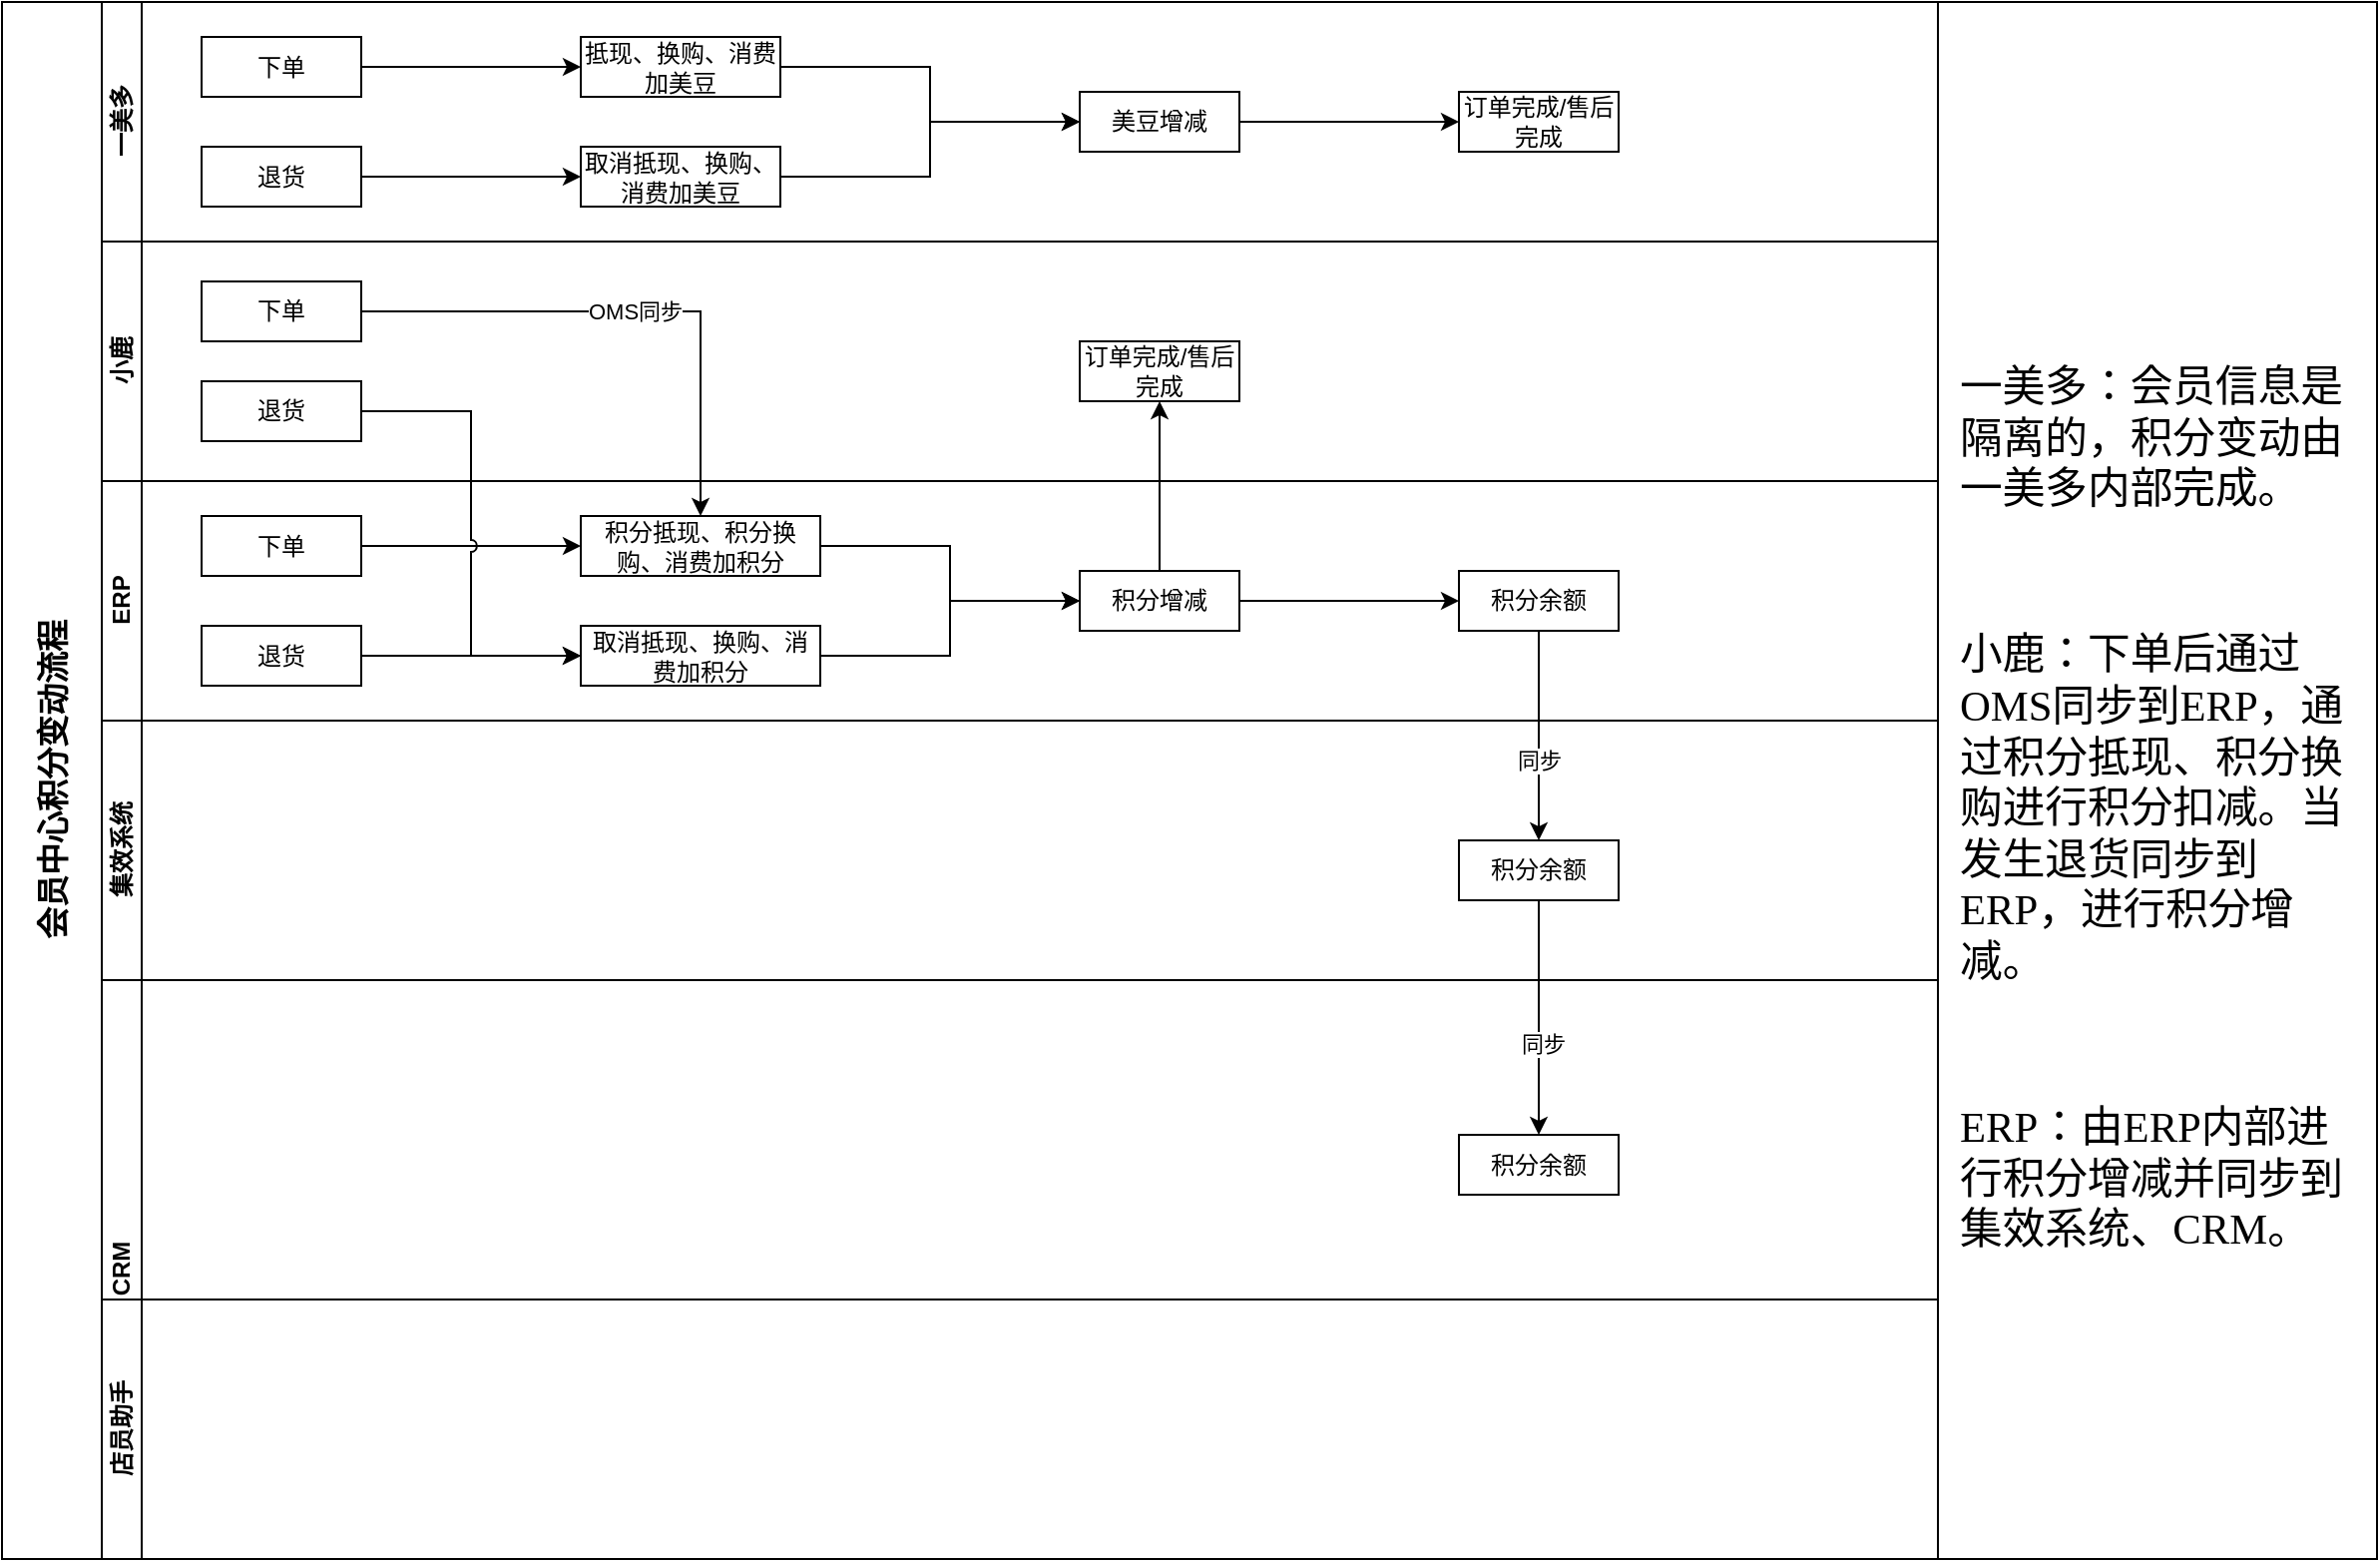 <mxfile version="14.4.3" type="github" pages="4">
  <diagram id="2LWu0yo-6fQRJ07epxTE" name="Page-1">
    <mxGraphModel dx="1222" dy="872" grid="1" gridSize="10" guides="1" tooltips="1" connect="1" arrows="1" fold="1" page="1" pageScale="1" pageWidth="827" pageHeight="1169" math="0" shadow="0">
      <root>
        <mxCell id="0" />
        <mxCell id="1" parent="0" />
        <mxCell id="tYHTIATxIcR3hrglEKvy-1" value="&lt;font style=&quot;font-size: 16px&quot;&gt;会员中心积分变动流程&lt;/font&gt;" style="swimlane;html=1;childLayout=stackLayout;resizeParent=1;resizeParentMax=0;horizontal=0;startSize=50;horizontalStack=0;" parent="1" vertex="1">
          <mxGeometry x="140" y="90" width="970" height="780" as="geometry" />
        </mxCell>
        <mxCell id="tYHTIATxIcR3hrglEKvy-2" value="一美多" style="swimlane;html=1;startSize=20;horizontal=0;" parent="tYHTIATxIcR3hrglEKvy-1" vertex="1">
          <mxGeometry x="50" width="920" height="120" as="geometry" />
        </mxCell>
        <mxCell id="tYHTIATxIcR3hrglEKvy-49" value="下单" style="rounded=0;whiteSpace=wrap;html=1;" parent="tYHTIATxIcR3hrglEKvy-2" vertex="1">
          <mxGeometry x="50" y="17.5" width="80" height="30" as="geometry" />
        </mxCell>
        <mxCell id="c93w0UHr7xMrobXTh5jf-3" style="edgeStyle=orthogonalEdgeStyle;rounded=0;orthogonalLoop=1;jettySize=auto;html=1;exitX=1;exitY=0.5;exitDx=0;exitDy=0;entryX=0;entryY=0.5;entryDx=0;entryDy=0;strokeColor=#000000;strokeWidth=1;fontColor=#007FFF;" edge="1" parent="tYHTIATxIcR3hrglEKvy-2" source="c93w0UHr7xMrobXTh5jf-1" target="c93w0UHr7xMrobXTh5jf-2">
          <mxGeometry relative="1" as="geometry" />
        </mxCell>
        <mxCell id="c93w0UHr7xMrobXTh5jf-1" value="退货" style="rounded=0;whiteSpace=wrap;html=1;" vertex="1" parent="tYHTIATxIcR3hrglEKvy-2">
          <mxGeometry x="50" y="72.5" width="80" height="30" as="geometry" />
        </mxCell>
        <mxCell id="tYHTIATxIcR3hrglEKvy-51" value="抵现、换购、消费加美豆" style="rounded=0;whiteSpace=wrap;html=1;" parent="tYHTIATxIcR3hrglEKvy-2" vertex="1">
          <mxGeometry x="240" y="17.5" width="100" height="30" as="geometry" />
        </mxCell>
        <mxCell id="tYHTIATxIcR3hrglEKvy-52" value="" style="edgeStyle=orthogonalEdgeStyle;rounded=0;orthogonalLoop=1;jettySize=auto;html=1;" parent="tYHTIATxIcR3hrglEKvy-2" source="tYHTIATxIcR3hrglEKvy-49" target="tYHTIATxIcR3hrglEKvy-51" edge="1">
          <mxGeometry relative="1" as="geometry" />
        </mxCell>
        <mxCell id="c93w0UHr7xMrobXTh5jf-2" value="取消抵现、换购、消费加美豆" style="rounded=0;whiteSpace=wrap;html=1;" vertex="1" parent="tYHTIATxIcR3hrglEKvy-2">
          <mxGeometry x="240" y="72.5" width="100" height="30" as="geometry" />
        </mxCell>
        <mxCell id="tYHTIATxIcR3hrglEKvy-59" value="订单完成/售后完成" style="rounded=0;whiteSpace=wrap;html=1;" parent="tYHTIATxIcR3hrglEKvy-2" vertex="1">
          <mxGeometry x="680" y="45" width="80" height="30" as="geometry" />
        </mxCell>
        <mxCell id="tYHTIATxIcR3hrglEKvy-3" value="小鹿" style="swimlane;html=1;startSize=20;horizontal=0;moveCells=0;" parent="tYHTIATxIcR3hrglEKvy-1" vertex="1">
          <mxGeometry x="50" y="120" width="920" height="120" as="geometry" />
        </mxCell>
        <mxCell id="tYHTIATxIcR3hrglEKvy-9" value="下单" style="rounded=0;whiteSpace=wrap;html=1;" parent="tYHTIATxIcR3hrglEKvy-3" vertex="1">
          <mxGeometry x="50" y="20" width="80" height="30" as="geometry" />
        </mxCell>
        <mxCell id="6_NoMiXMj5ZhOO9LO-Ex-1" value="订单完成/售后完成" style="rounded=0;whiteSpace=wrap;html=1;" vertex="1" parent="tYHTIATxIcR3hrglEKvy-3">
          <mxGeometry x="490" y="50" width="80" height="30" as="geometry" />
        </mxCell>
        <mxCell id="tYHTIATxIcR3hrglEKvy-69" value="退货" style="rounded=0;whiteSpace=wrap;html=1;" parent="tYHTIATxIcR3hrglEKvy-3" vertex="1">
          <mxGeometry x="50" y="70" width="80" height="30" as="geometry" />
        </mxCell>
        <mxCell id="tYHTIATxIcR3hrglEKvy-12" value="OMS同步" style="edgeStyle=orthogonalEdgeStyle;rounded=0;orthogonalLoop=1;jettySize=auto;html=1;" parent="tYHTIATxIcR3hrglEKvy-1" source="tYHTIATxIcR3hrglEKvy-9" target="tYHTIATxIcR3hrglEKvy-11" edge="1">
          <mxGeometry relative="1" as="geometry" />
        </mxCell>
        <mxCell id="tYHTIATxIcR3hrglEKvy-17" value="" style="edgeStyle=orthogonalEdgeStyle;rounded=0;orthogonalLoop=1;jettySize=auto;html=1;exitX=0.5;exitY=0;exitDx=0;exitDy=0;entryX=0.5;entryY=1;entryDx=0;entryDy=0;" parent="tYHTIATxIcR3hrglEKvy-1" source="tYHTIATxIcR3hrglEKvy-14" target="6_NoMiXMj5ZhOO9LO-Ex-1" edge="1">
          <mxGeometry relative="1" as="geometry">
            <mxPoint x="550" y="200" as="targetPoint" />
          </mxGeometry>
        </mxCell>
        <mxCell id="tYHTIATxIcR3hrglEKvy-4" value="ERP" style="swimlane;html=1;startSize=20;horizontal=0;" parent="tYHTIATxIcR3hrglEKvy-1" vertex="1">
          <mxGeometry x="50" y="240" width="920" height="120" as="geometry" />
        </mxCell>
        <mxCell id="tYHTIATxIcR3hrglEKvy-11" value="积分抵现、积分换购、消费加积分" style="rounded=0;whiteSpace=wrap;html=1;" parent="tYHTIATxIcR3hrglEKvy-4" vertex="1">
          <mxGeometry x="240" y="17.5" width="120" height="30" as="geometry" />
        </mxCell>
        <mxCell id="tYHTIATxIcR3hrglEKvy-14" value="积分增减" style="rounded=0;whiteSpace=wrap;html=1;" parent="tYHTIATxIcR3hrglEKvy-4" vertex="1">
          <mxGeometry x="490" y="45" width="80" height="30" as="geometry" />
        </mxCell>
        <mxCell id="tYHTIATxIcR3hrglEKvy-15" value="" style="edgeStyle=orthogonalEdgeStyle;rounded=0;orthogonalLoop=1;jettySize=auto;html=1;entryX=0;entryY=0.5;entryDx=0;entryDy=0;exitX=1;exitY=0.5;exitDx=0;exitDy=0;" parent="tYHTIATxIcR3hrglEKvy-4" source="tYHTIATxIcR3hrglEKvy-11" target="tYHTIATxIcR3hrglEKvy-14" edge="1">
          <mxGeometry relative="1" as="geometry">
            <mxPoint x="260" y="75" as="sourcePoint" />
          </mxGeometry>
        </mxCell>
        <mxCell id="tYHTIATxIcR3hrglEKvy-71" value="取消抵现、换购、消费加积分" style="rounded=0;whiteSpace=wrap;html=1;" parent="tYHTIATxIcR3hrglEKvy-4" vertex="1">
          <mxGeometry x="240" y="72.5" width="120" height="30" as="geometry" />
        </mxCell>
        <mxCell id="6_NoMiXMj5ZhOO9LO-Ex-2" style="edgeStyle=orthogonalEdgeStyle;rounded=0;orthogonalLoop=1;jettySize=auto;html=1;exitX=1;exitY=0.5;exitDx=0;exitDy=0;entryX=0;entryY=0.5;entryDx=0;entryDy=0;strokeColor=#000000;strokeWidth=1;fontColor=#007FFF;" edge="1" parent="tYHTIATxIcR3hrglEKvy-4" source="tYHTIATxIcR3hrglEKvy-71" target="tYHTIATxIcR3hrglEKvy-14">
          <mxGeometry relative="1" as="geometry" />
        </mxCell>
        <mxCell id="6_NoMiXMj5ZhOO9LO-Ex-5" value="积分余额" style="rounded=0;whiteSpace=wrap;html=1;" vertex="1" parent="tYHTIATxIcR3hrglEKvy-4">
          <mxGeometry x="680" y="45" width="80" height="30" as="geometry" />
        </mxCell>
        <mxCell id="6_NoMiXMj5ZhOO9LO-Ex-6" value="" style="edgeStyle=orthogonalEdgeStyle;rounded=0;orthogonalLoop=1;jettySize=auto;html=1;strokeColor=#000000;strokeWidth=1;fontColor=#007FFF;" edge="1" parent="tYHTIATxIcR3hrglEKvy-4" source="tYHTIATxIcR3hrglEKvy-14" target="6_NoMiXMj5ZhOO9LO-Ex-5">
          <mxGeometry relative="1" as="geometry" />
        </mxCell>
        <mxCell id="SDGBVhGVoNT0-RYczsJA-3" style="edgeStyle=orthogonalEdgeStyle;rounded=0;orthogonalLoop=1;jettySize=auto;html=1;exitX=1;exitY=0.5;exitDx=0;exitDy=0;entryX=0;entryY=0.5;entryDx=0;entryDy=0;startSize=50;strokeWidth=1;fontColor=#007FFF;" edge="1" parent="tYHTIATxIcR3hrglEKvy-4" source="SDGBVhGVoNT0-RYczsJA-1" target="tYHTIATxIcR3hrglEKvy-11">
          <mxGeometry relative="1" as="geometry" />
        </mxCell>
        <mxCell id="SDGBVhGVoNT0-RYczsJA-1" value="下单" style="rounded=0;whiteSpace=wrap;html=1;" vertex="1" parent="tYHTIATxIcR3hrglEKvy-4">
          <mxGeometry x="50" y="17.5" width="80" height="30" as="geometry" />
        </mxCell>
        <mxCell id="SDGBVhGVoNT0-RYczsJA-4" style="edgeStyle=orthogonalEdgeStyle;rounded=0;orthogonalLoop=1;jettySize=auto;html=1;exitX=1;exitY=0.5;exitDx=0;exitDy=0;entryX=0;entryY=0.5;entryDx=0;entryDy=0;startSize=50;strokeWidth=1;fontColor=#007FFF;" edge="1" parent="tYHTIATxIcR3hrglEKvy-4" source="SDGBVhGVoNT0-RYczsJA-2" target="tYHTIATxIcR3hrglEKvy-71">
          <mxGeometry relative="1" as="geometry" />
        </mxCell>
        <mxCell id="SDGBVhGVoNT0-RYczsJA-2" value="退货" style="rounded=0;whiteSpace=wrap;html=1;" vertex="1" parent="tYHTIATxIcR3hrglEKvy-4">
          <mxGeometry x="50" y="72.5" width="80" height="30" as="geometry" />
        </mxCell>
        <mxCell id="tYHTIATxIcR3hrglEKvy-22" value="集效系统" style="swimlane;html=1;startSize=20;horizontal=0;" parent="tYHTIATxIcR3hrglEKvy-1" vertex="1">
          <mxGeometry x="50" y="360" width="920" height="130" as="geometry" />
        </mxCell>
        <mxCell id="tYHTIATxIcR3hrglEKvy-24" value="积分余额" style="rounded=0;whiteSpace=wrap;html=1;" parent="tYHTIATxIcR3hrglEKvy-22" vertex="1">
          <mxGeometry x="680" y="60" width="80" height="30" as="geometry" />
        </mxCell>
        <mxCell id="tYHTIATxIcR3hrglEKvy-27" value="CRM" style="swimlane;html=1;startSize=20;horizontal=0;" parent="tYHTIATxIcR3hrglEKvy-1" vertex="1">
          <mxGeometry x="50" y="490" width="920" height="290" as="geometry" />
        </mxCell>
        <mxCell id="tYHTIATxIcR3hrglEKvy-28" value="积分余额" style="rounded=0;whiteSpace=wrap;html=1;" parent="tYHTIATxIcR3hrglEKvy-27" vertex="1">
          <mxGeometry x="680" y="77.5" width="80" height="30" as="geometry" />
        </mxCell>
        <mxCell id="tYHTIATxIcR3hrglEKvy-32" value="店员助手" style="swimlane;html=1;startSize=20;horizontal=0;" parent="tYHTIATxIcR3hrglEKvy-27" vertex="1">
          <mxGeometry y="160" width="920" height="130" as="geometry" />
        </mxCell>
        <mxCell id="6_NoMiXMj5ZhOO9LO-Ex-3" style="edgeStyle=orthogonalEdgeStyle;rounded=0;orthogonalLoop=1;jettySize=auto;html=1;exitX=0.5;exitY=1;exitDx=0;exitDy=0;strokeColor=#000000;strokeWidth=1;fontColor=#007FFF;" edge="1" parent="tYHTIATxIcR3hrglEKvy-1" source="tYHTIATxIcR3hrglEKvy-24" target="tYHTIATxIcR3hrglEKvy-28">
          <mxGeometry relative="1" as="geometry" />
        </mxCell>
        <mxCell id="6_NoMiXMj5ZhOO9LO-Ex-4" value="&lt;font color=&quot;#000000&quot;&gt;同步&lt;/font&gt;" style="edgeLabel;html=1;align=center;verticalAlign=middle;resizable=0;points=[];fontColor=#007FFF;" vertex="1" connectable="0" parent="6_NoMiXMj5ZhOO9LO-Ex-3">
          <mxGeometry x="0.218" y="2" relative="1" as="geometry">
            <mxPoint as="offset" />
          </mxGeometry>
        </mxCell>
        <mxCell id="6_NoMiXMj5ZhOO9LO-Ex-7" value="&lt;font color=&quot;#000000&quot;&gt;同步&lt;/font&gt;" style="edgeStyle=orthogonalEdgeStyle;rounded=0;orthogonalLoop=1;jettySize=auto;html=1;exitX=0.5;exitY=1;exitDx=0;exitDy=0;entryX=0.5;entryY=0;entryDx=0;entryDy=0;strokeColor=#000000;strokeWidth=1;fontColor=#007FFF;" edge="1" parent="tYHTIATxIcR3hrglEKvy-1" source="6_NoMiXMj5ZhOO9LO-Ex-5" target="tYHTIATxIcR3hrglEKvy-24">
          <mxGeometry x="0.238" relative="1" as="geometry">
            <mxPoint as="offset" />
          </mxGeometry>
        </mxCell>
        <mxCell id="SDGBVhGVoNT0-RYczsJA-5" style="edgeStyle=orthogonalEdgeStyle;rounded=0;orthogonalLoop=1;jettySize=auto;html=1;exitX=1;exitY=0.5;exitDx=0;exitDy=0;entryX=0;entryY=0.5;entryDx=0;entryDy=0;startSize=50;strokeColor=#000000;strokeWidth=1;fontColor=#007FFF;noJump=0;flowAnimation=0;comic=0;backgroundOutline=0;metaEdit=0;fixDash=0;snapToPoint=0;shadow=0;sketch=0;jumpStyle=arc;" edge="1" parent="tYHTIATxIcR3hrglEKvy-1" source="tYHTIATxIcR3hrglEKvy-69" target="tYHTIATxIcR3hrglEKvy-71">
          <mxGeometry relative="1" as="geometry" />
        </mxCell>
        <mxCell id="tYHTIATxIcR3hrglEKvy-54" value="" style="edgeStyle=orthogonalEdgeStyle;rounded=0;orthogonalLoop=1;jettySize=auto;html=1;" parent="1" source="tYHTIATxIcR3hrglEKvy-51" target="tYHTIATxIcR3hrglEKvy-53" edge="1">
          <mxGeometry relative="1" as="geometry" />
        </mxCell>
        <mxCell id="tYHTIATxIcR3hrglEKvy-53" value="美豆增减" style="rounded=0;whiteSpace=wrap;html=1;" parent="1" vertex="1">
          <mxGeometry x="680" y="135" width="80" height="30" as="geometry" />
        </mxCell>
        <mxCell id="twaEwM4fkDY97A1OrBRX-19" value="" style="shape=table;html=1;whiteSpace=wrap;startSize=0;container=1;collapsible=0;childLayout=tableLayout;" parent="1" vertex="1">
          <mxGeometry x="1110" y="90" width="220" height="780" as="geometry" />
        </mxCell>
        <mxCell id="twaEwM4fkDY97A1OrBRX-20" value="" style="shape=partialRectangle;html=1;whiteSpace=wrap;collapsible=0;dropTarget=0;pointerEvents=0;fillColor=none;top=0;left=0;bottom=0;right=0;points=[[0,0.5],[1,0.5]];portConstraint=eastwest;" parent="twaEwM4fkDY97A1OrBRX-19" vertex="1">
          <mxGeometry width="220" height="780" as="geometry" />
        </mxCell>
        <mxCell id="twaEwM4fkDY97A1OrBRX-21" value="&lt;br&gt;&lt;br&gt;&lt;br&gt;&lt;br&gt;&lt;br&gt;&lt;p style=&quot;margin-top: 0pt ; margin-bottom: 0pt ; margin-left: 0in ; text-align: left ; direction: ltr ; unicode-bidi: embed ; word-break: normal&quot;&gt;&lt;span style=&quot;font-size: 16pt ; font-family: &amp;#34;microsoft yahei&amp;#34;&quot;&gt;一美多：&lt;/span&gt;&lt;span style=&quot;font-size: 16pt ; font-family: &amp;#34;microsoft yahei&amp;#34;&quot;&gt;会员信息是隔离&lt;/span&gt;&lt;span style=&quot;font-size: 16pt ; font-family: &amp;#34;microsoft yahei&amp;#34;&quot;&gt;的，&lt;/span&gt;&lt;span style=&quot;font-size: 16pt ; font-family: &amp;#34;microsoft yahei&amp;#34;&quot;&gt;积分变动由一美多内部完成。&lt;/span&gt;&lt;/p&gt;&lt;br&gt;&lt;br&gt;&lt;p style=&quot;margin-top: 0pt ; margin-bottom: 0pt ; margin-left: 0in ; text-align: left ; direction: ltr ; unicode-bidi: embed ; word-break: normal&quot;&gt;&lt;/p&gt;&lt;br&gt;&lt;br&gt;&lt;p style=&quot;margin-top: 0pt ; margin-bottom: 0pt ; margin-left: 0in ; text-align: left ; direction: ltr ; unicode-bidi: embed ; word-break: normal&quot;&gt;&lt;span style=&quot;font-size: 16pt ; font-family: &amp;#34;microsoft yahei&amp;#34;&quot;&gt;小鹿：下单后通过&lt;/span&gt;&lt;span style=&quot;font-size: 16pt ; font-family: &amp;#34;microsoft yahei&amp;#34;&quot;&gt;OMS&lt;/span&gt;&lt;span style=&quot;font-size: 16pt ; font-family: &amp;#34;microsoft yahei&amp;#34;&quot;&gt;同步到&lt;/span&gt;&lt;span style=&quot;font-size: 16pt ; font-family: &amp;#34;microsoft yahei&amp;#34;&quot;&gt;ERP&lt;/span&gt;&lt;span style=&quot;font-size: 16pt ; font-family: &amp;#34;microsoft yahei&amp;#34;&quot;&gt;，通过积分抵现、积分换购进行积分扣减。当发生退货同步到&lt;/span&gt;&lt;span style=&quot;font-size: 16pt ; font-family: &amp;#34;microsoft yahei&amp;#34;&quot;&gt;ERP&lt;/span&gt;&lt;span style=&quot;font-size: 16pt ; font-family: &amp;#34;microsoft yahei&amp;#34;&quot;&gt;，进行积分增减。&lt;/span&gt;&lt;/p&gt;&lt;br&gt;&lt;br&gt;&lt;p style=&quot;margin-top: 0pt ; margin-bottom: 0pt ; margin-left: 0in ; text-align: left ; direction: ltr ; unicode-bidi: embed ; word-break: normal&quot;&gt;&lt;/p&gt;&lt;br&gt;&lt;br&gt;&lt;p style=&quot;margin-top: 0pt ; margin-bottom: 0pt ; margin-left: 0in ; text-align: left ; direction: ltr ; unicode-bidi: embed ; word-break: normal&quot;&gt;&lt;span style=&quot;font-size: 16pt ; font-family: &amp;#34;microsoft yahei&amp;#34;&quot;&gt;ERP&lt;/span&gt;&lt;span style=&quot;font-size: 16pt ; font-family: &amp;#34;microsoft yahei&amp;#34;&quot;&gt;：由&lt;/span&gt;&lt;span style=&quot;font-size: 16pt ; font-family: &amp;#34;microsoft yahei&amp;#34;&quot;&gt;ERP&lt;/span&gt;&lt;span style=&quot;font-size: 16pt ; font-family: &amp;#34;microsoft yahei&amp;#34;&quot;&gt;内部进行积分增减并同步到集效系统、&lt;/span&gt;&lt;span style=&quot;font-size: 16pt ; font-family: &amp;#34;microsoft yahei&amp;#34;&quot;&gt;CRM&lt;/span&gt;&lt;span style=&quot;font-size: 16pt ; font-family: &amp;#34;microsoft yahei&amp;#34;&quot;&gt;。&lt;/span&gt;&lt;/p&gt;&lt;br&gt;&lt;br&gt;&lt;p style=&quot;margin-top: 0pt ; margin-bottom: 0pt ; margin-left: 0in ; text-align: left ; direction: ltr ; unicode-bidi: embed ; word-break: normal&quot;&gt;&lt;/p&gt;&lt;br&gt;" style="shape=partialRectangle;html=1;whiteSpace=wrap;connectable=0;overflow=hidden;fillColor=none;top=0;left=0;bottom=0;right=0;direction=south;spacingLeft=10;spacingRight=10;" parent="twaEwM4fkDY97A1OrBRX-20" vertex="1">
          <mxGeometry width="220" height="780" as="geometry" />
        </mxCell>
        <mxCell id="W4ZaZ7pvb_VLLtUPboiC-1" style="edgeStyle=orthogonalEdgeStyle;rounded=0;orthogonalLoop=1;jettySize=auto;html=1;exitX=1;exitY=0.5;exitDx=0;exitDy=0;entryX=0;entryY=0.5;entryDx=0;entryDy=0;strokeColor=#000000;strokeWidth=1;fontColor=#007FFF;" edge="1" parent="1" source="c93w0UHr7xMrobXTh5jf-2" target="tYHTIATxIcR3hrglEKvy-53">
          <mxGeometry relative="1" as="geometry" />
        </mxCell>
        <mxCell id="tYHTIATxIcR3hrglEKvy-60" value="" style="edgeStyle=orthogonalEdgeStyle;rounded=0;orthogonalLoop=1;jettySize=auto;html=1;exitX=1;exitY=0.5;exitDx=0;exitDy=0;" parent="1" source="tYHTIATxIcR3hrglEKvy-53" target="tYHTIATxIcR3hrglEKvy-59" edge="1">
          <mxGeometry relative="1" as="geometry">
            <mxPoint x="790" y="150" as="sourcePoint" />
          </mxGeometry>
        </mxCell>
      </root>
    </mxGraphModel>
  </diagram>
  <diagram id="HbGo5-caFmJTjo9cXi7R" name="Page-2">
    <mxGraphModel dx="1466" dy="1046" grid="1" gridSize="10" guides="1" tooltips="1" connect="1" arrows="1" fold="1" page="1" pageScale="1" pageWidth="827" pageHeight="1169" math="0" shadow="0">
      <root>
        <mxCell id="ttavIkpEvPPcWypS6qjb-0" />
        <mxCell id="ttavIkpEvPPcWypS6qjb-1" parent="ttavIkpEvPPcWypS6qjb-0" />
        <mxCell id="nJ0QCx3TuC5LVo5OvKf7-0" value="&lt;font style=&quot;line-height: 90% ; font-size: 18px&quot;&gt;会员中心注册、基础信息变动流程&lt;/font&gt;" style="swimlane;html=1;childLayout=stackLayout;resizeParent=1;resizeParentMax=0;horizontal=0;startSize=50;horizontalStack=0;" parent="ttavIkpEvPPcWypS6qjb-1" vertex="1">
          <mxGeometry x="140" y="70" width="850" height="750" as="geometry" />
        </mxCell>
        <mxCell id="nJ0QCx3TuC5LVo5OvKf7-1" value="一美多" style="swimlane;html=1;startSize=20;horizontal=0;" parent="nJ0QCx3TuC5LVo5OvKf7-0" vertex="1">
          <mxGeometry x="50" width="800" height="120" as="geometry" />
        </mxCell>
        <mxCell id="nJ0QCx3TuC5LVo5OvKf7-2" value="注册" style="rounded=0;whiteSpace=wrap;html=1;" parent="nJ0QCx3TuC5LVo5OvKf7-1" vertex="1">
          <mxGeometry x="70" y="45" width="80" height="30" as="geometry" />
        </mxCell>
        <mxCell id="nJ0QCx3TuC5LVo5OvKf7-32" value="" style="edgeStyle=orthogonalEdgeStyle;rounded=0;orthogonalLoop=1;jettySize=auto;html=1;entryX=0;entryY=0.5;entryDx=0;entryDy=0;" parent="nJ0QCx3TuC5LVo5OvKf7-1" source="nJ0QCx3TuC5LVo5OvKf7-2" target="nJ0QCx3TuC5LVo5OvKf7-67" edge="1">
          <mxGeometry relative="1" as="geometry">
            <mxPoint x="190" y="60" as="targetPoint" />
          </mxGeometry>
        </mxCell>
        <mxCell id="nJ0QCx3TuC5LVo5OvKf7-67" value="会员信息" style="rounded=0;whiteSpace=wrap;html=1;" parent="nJ0QCx3TuC5LVo5OvKf7-1" vertex="1">
          <mxGeometry x="320" y="45" width="80" height="30" as="geometry" />
        </mxCell>
        <mxCell id="nJ0QCx3TuC5LVo5OvKf7-3" value="小鹿" style="swimlane;html=1;startSize=20;horizontal=0;" parent="nJ0QCx3TuC5LVo5OvKf7-0" vertex="1">
          <mxGeometry x="50" y="120" width="800" height="130" as="geometry" />
        </mxCell>
        <mxCell id="nJ0QCx3TuC5LVo5OvKf7-4" value="登录注册" style="rounded=0;whiteSpace=wrap;html=1;" parent="nJ0QCx3TuC5LVo5OvKf7-3" vertex="1">
          <mxGeometry x="70" y="50" width="80" height="30" as="geometry" />
        </mxCell>
        <mxCell id="nJ0QCx3TuC5LVo5OvKf7-63" value="查询会员信息" style="rounded=0;whiteSpace=wrap;html=1;" parent="nJ0QCx3TuC5LVo5OvKf7-3" vertex="1">
          <mxGeometry x="540" y="50" width="80" height="30" as="geometry" />
        </mxCell>
        <mxCell id="nJ0QCx3TuC5LVo5OvKf7-6" value="ERP" style="swimlane;html=1;startSize=20;horizontal=0;" parent="nJ0QCx3TuC5LVo5OvKf7-0" vertex="1">
          <mxGeometry x="50" y="250" width="800" height="120" as="geometry" />
        </mxCell>
        <mxCell id="nJ0QCx3TuC5LVo5OvKf7-58" value="会员信息" style="rounded=0;whiteSpace=wrap;html=1;" parent="nJ0QCx3TuC5LVo5OvKf7-6" vertex="1">
          <mxGeometry x="320" y="45" width="80" height="30" as="geometry" />
        </mxCell>
        <mxCell id="FDb7zzvJZWmcMPMTGVpZ-9" style="edgeStyle=orthogonalEdgeStyle;rounded=0;orthogonalLoop=1;jettySize=auto;html=1;exitX=0;exitY=0.25;exitDx=0;exitDy=0;entryX=1;entryY=0.25;entryDx=0;entryDy=0;strokeColor=#000000;strokeWidth=1;fontColor=#007FFF;jumpStyle=arc;" edge="1" parent="nJ0QCx3TuC5LVo5OvKf7-6" source="FDb7zzvJZWmcMPMTGVpZ-6" target="nJ0QCx3TuC5LVo5OvKf7-58">
          <mxGeometry relative="1" as="geometry" />
        </mxCell>
        <mxCell id="FDb7zzvJZWmcMPMTGVpZ-6" value="编辑会员信息" style="rounded=0;whiteSpace=wrap;html=1;" vertex="1" parent="nJ0QCx3TuC5LVo5OvKf7-6">
          <mxGeometry x="540" y="45" width="80" height="30" as="geometry" />
        </mxCell>
        <mxCell id="nJ0QCx3TuC5LVo5OvKf7-11" value="集效系统" style="swimlane;html=1;startSize=20;horizontal=0;" parent="nJ0QCx3TuC5LVo5OvKf7-0" vertex="1">
          <mxGeometry x="50" y="370" width="800" height="140" as="geometry" />
        </mxCell>
        <mxCell id="nJ0QCx3TuC5LVo5OvKf7-13" value="会员信息" style="rounded=0;whiteSpace=wrap;html=1;" parent="nJ0QCx3TuC5LVo5OvKf7-11" vertex="1">
          <mxGeometry x="320" y="45" width="80" height="30" as="geometry" />
        </mxCell>
        <mxCell id="nJ0QCx3TuC5LVo5OvKf7-56" style="edgeStyle=orthogonalEdgeStyle;rounded=0;orthogonalLoop=1;jettySize=auto;html=1;exitX=1;exitY=0.5;exitDx=0;exitDy=0;entryX=0;entryY=0.5;entryDx=0;entryDy=0;" parent="nJ0QCx3TuC5LVo5OvKf7-11" source="nJ0QCx3TuC5LVo5OvKf7-54" target="nJ0QCx3TuC5LVo5OvKf7-13" edge="1">
          <mxGeometry relative="1" as="geometry" />
        </mxCell>
        <mxCell id="nJ0QCx3TuC5LVo5OvKf7-54" value="注册" style="rounded=0;whiteSpace=wrap;html=1;" parent="nJ0QCx3TuC5LVo5OvKf7-11" vertex="1">
          <mxGeometry x="70" y="45" width="80" height="30" as="geometry" />
        </mxCell>
        <mxCell id="nJ0QCx3TuC5LVo5OvKf7-14" value="CRM" style="swimlane;html=1;startSize=20;horizontal=0;" parent="nJ0QCx3TuC5LVo5OvKf7-0" vertex="1">
          <mxGeometry x="50" y="510" width="800" height="120" as="geometry" />
        </mxCell>
        <mxCell id="nJ0QCx3TuC5LVo5OvKf7-17" value="注册办卡" style="rounded=0;whiteSpace=wrap;html=1;" parent="nJ0QCx3TuC5LVo5OvKf7-14" vertex="1">
          <mxGeometry x="70" y="50" width="80" height="30" as="geometry" />
        </mxCell>
        <mxCell id="nJ0QCx3TuC5LVo5OvKf7-69" value="会员信息" style="rounded=0;whiteSpace=wrap;html=1;" parent="nJ0QCx3TuC5LVo5OvKf7-14" vertex="1">
          <mxGeometry x="320" y="50" width="80" height="30" as="geometry" />
        </mxCell>
        <mxCell id="FDb7zzvJZWmcMPMTGVpZ-2" value="" style="edgeStyle=orthogonalEdgeStyle;rounded=0;orthogonalLoop=1;jettySize=auto;html=1;exitX=1;exitY=0.5;exitDx=0;exitDy=0;entryX=0;entryY=0.5;entryDx=0;entryDy=0;" edge="1" parent="nJ0QCx3TuC5LVo5OvKf7-14" source="nJ0QCx3TuC5LVo5OvKf7-17" target="nJ0QCx3TuC5LVo5OvKf7-69">
          <mxGeometry relative="1" as="geometry">
            <Array as="points" />
            <mxPoint x="240" y="170" as="sourcePoint" />
            <mxPoint x="240" y="90" as="targetPoint" />
          </mxGeometry>
        </mxCell>
        <mxCell id="nJ0QCx3TuC5LVo5OvKf7-22" value="同步" style="edgeStyle=orthogonalEdgeStyle;rounded=0;orthogonalLoop=1;jettySize=auto;html=1;exitX=0.5;exitY=0;exitDx=0;exitDy=0;entryX=0.5;entryY=1;entryDx=0;entryDy=0;" parent="nJ0QCx3TuC5LVo5OvKf7-0" source="nJ0QCx3TuC5LVo5OvKf7-69" target="nJ0QCx3TuC5LVo5OvKf7-13" edge="1">
          <mxGeometry x="-0.101" relative="1" as="geometry">
            <mxPoint as="offset" />
          </mxGeometry>
        </mxCell>
        <mxCell id="nJ0QCx3TuC5LVo5OvKf7-59" value="" style="edgeStyle=orthogonalEdgeStyle;rounded=0;orthogonalLoop=1;jettySize=auto;html=1;exitX=0.5;exitY=0;exitDx=0;exitDy=0;" parent="nJ0QCx3TuC5LVo5OvKf7-0" source="nJ0QCx3TuC5LVo5OvKf7-13" target="nJ0QCx3TuC5LVo5OvKf7-58" edge="1">
          <mxGeometry relative="1" as="geometry" />
        </mxCell>
        <mxCell id="nJ0QCx3TuC5LVo5OvKf7-60" value="同步" style="edgeLabel;html=1;align=center;verticalAlign=middle;resizable=0;points=[];" parent="nJ0QCx3TuC5LVo5OvKf7-59" vertex="1" connectable="0">
          <mxGeometry x="0.124" relative="1" as="geometry">
            <mxPoint y="-1" as="offset" />
          </mxGeometry>
        </mxCell>
        <mxCell id="nJ0QCx3TuC5LVo5OvKf7-71" style="edgeStyle=orthogonalEdgeStyle;rounded=0;orthogonalLoop=1;jettySize=auto;html=1;exitX=1;exitY=0.5;exitDx=0;exitDy=0;entryX=1;entryY=0.25;entryDx=0;entryDy=0;jumpStyle=arc;" parent="nJ0QCx3TuC5LVo5OvKf7-0" source="nJ0QCx3TuC5LVo5OvKf7-58" target="nJ0QCx3TuC5LVo5OvKf7-69" edge="1">
          <mxGeometry relative="1" as="geometry">
            <Array as="points">
              <mxPoint x="510" y="310" />
              <mxPoint x="510" y="568" />
            </Array>
          </mxGeometry>
        </mxCell>
        <mxCell id="nJ0QCx3TuC5LVo5OvKf7-72" value="同步" style="edgeLabel;html=1;align=center;verticalAlign=middle;resizable=0;points=[];" parent="nJ0QCx3TuC5LVo5OvKf7-71" vertex="1" connectable="0">
          <mxGeometry x="0.483" y="3" relative="1" as="geometry">
            <mxPoint y="-90" as="offset" />
          </mxGeometry>
        </mxCell>
        <mxCell id="nJ0QCx3TuC5LVo5OvKf7-70" value="" style="edgeStyle=orthogonalEdgeStyle;rounded=0;orthogonalLoop=1;jettySize=auto;html=1;exitX=0.5;exitY=1;exitDx=0;exitDy=0;" parent="nJ0QCx3TuC5LVo5OvKf7-0" source="nJ0QCx3TuC5LVo5OvKf7-69" target="nJ0QCx3TuC5LVo5OvKf7-19" edge="1">
          <mxGeometry relative="1" as="geometry">
            <Array as="points">
              <mxPoint x="410" y="670" />
            </Array>
          </mxGeometry>
        </mxCell>
        <mxCell id="nJ0QCx3TuC5LVo5OvKf7-18" value="店员助手" style="swimlane;html=1;startSize=20;horizontal=0;" parent="nJ0QCx3TuC5LVo5OvKf7-0" vertex="1">
          <mxGeometry x="50" y="630" width="800" height="120" as="geometry" />
        </mxCell>
        <mxCell id="nJ0QCx3TuC5LVo5OvKf7-19" value="查询会员信息" style="rounded=0;whiteSpace=wrap;html=1;" parent="nJ0QCx3TuC5LVo5OvKf7-18" vertex="1">
          <mxGeometry x="320" y="45" width="80" height="30" as="geometry" />
        </mxCell>
        <mxCell id="nJ0QCx3TuC5LVo5OvKf7-30" value="代客办卡" style="rounded=0;whiteSpace=wrap;html=1;" parent="nJ0QCx3TuC5LVo5OvKf7-18" vertex="1">
          <mxGeometry x="70" y="45" width="80" height="30" as="geometry" />
        </mxCell>
        <mxCell id="FDb7zzvJZWmcMPMTGVpZ-10" value="编辑会员信息" style="rounded=0;whiteSpace=wrap;html=1;" vertex="1" parent="nJ0QCx3TuC5LVo5OvKf7-18">
          <mxGeometry x="540" y="45" width="80" height="30" as="geometry" />
        </mxCell>
        <mxCell id="nJ0QCx3TuC5LVo5OvKf7-55" value="" style="edgeStyle=orthogonalEdgeStyle;rounded=0;orthogonalLoop=1;jettySize=auto;html=1;" parent="nJ0QCx3TuC5LVo5OvKf7-0" source="nJ0QCx3TuC5LVo5OvKf7-4" target="nJ0QCx3TuC5LVo5OvKf7-54" edge="1">
          <mxGeometry relative="1" as="geometry" />
        </mxCell>
        <mxCell id="nJ0QCx3TuC5LVo5OvKf7-29" value="" style="edgeStyle=orthogonalEdgeStyle;rounded=0;orthogonalLoop=1;jettySize=auto;html=1;exitX=0.5;exitY=0;exitDx=0;exitDy=0;entryX=0.5;entryY=1;entryDx=0;entryDy=0;" parent="nJ0QCx3TuC5LVo5OvKf7-0" source="nJ0QCx3TuC5LVo5OvKf7-30" target="nJ0QCx3TuC5LVo5OvKf7-17" edge="1">
          <mxGeometry relative="1" as="geometry">
            <Array as="points">
              <mxPoint x="160" y="630" />
              <mxPoint x="160" y="630" />
            </Array>
          </mxGeometry>
        </mxCell>
        <mxCell id="nJ0QCx3TuC5LVo5OvKf7-65" value="" style="edgeStyle=orthogonalEdgeStyle;rounded=0;orthogonalLoop=1;jettySize=auto;html=1;jumpStyle=arc;entryX=0;entryY=0.5;entryDx=0;entryDy=0;exitX=0;exitY=0.25;exitDx=0;exitDy=0;" parent="nJ0QCx3TuC5LVo5OvKf7-0" source="nJ0QCx3TuC5LVo5OvKf7-13" target="nJ0QCx3TuC5LVo5OvKf7-63" edge="1">
          <mxGeometry relative="1" as="geometry">
            <Array as="points">
              <mxPoint x="280" y="423" />
              <mxPoint x="280" y="185" />
            </Array>
            <mxPoint x="400" y="420" as="sourcePoint" />
          </mxGeometry>
        </mxCell>
        <mxCell id="FDb7zzvJZWmcMPMTGVpZ-11" style="edgeStyle=orthogonalEdgeStyle;rounded=0;orthogonalLoop=1;jettySize=auto;html=1;exitX=0.5;exitY=0;exitDx=0;exitDy=0;entryX=1;entryY=0.5;entryDx=0;entryDy=0;strokeColor=#000000;strokeWidth=1;fontColor=#007FFF;" edge="1" parent="nJ0QCx3TuC5LVo5OvKf7-0" source="FDb7zzvJZWmcMPMTGVpZ-10" target="nJ0QCx3TuC5LVo5OvKf7-69">
          <mxGeometry relative="1" as="geometry" />
        </mxCell>
        <mxCell id="nJ0QCx3TuC5LVo5OvKf7-43" value="" style="edgeStyle=orthogonalEdgeStyle;rounded=0;orthogonalLoop=1;jettySize=auto;html=1;" parent="ttavIkpEvPPcWypS6qjb-1" edge="1">
          <mxGeometry relative="1" as="geometry">
            <mxPoint x="750" y="275" as="sourcePoint" />
          </mxGeometry>
        </mxCell>
        <mxCell id="nJ0QCx3TuC5LVo5OvKf7-45" value="" style="edgeStyle=orthogonalEdgeStyle;rounded=0;orthogonalLoop=1;jettySize=auto;html=1;" parent="ttavIkpEvPPcWypS6qjb-1" edge="1">
          <mxGeometry relative="1" as="geometry">
            <mxPoint x="590" y="255" as="sourcePoint" />
          </mxGeometry>
        </mxCell>
        <mxCell id="FDb7zzvJZWmcMPMTGVpZ-4" value="" style="edgeStyle=orthogonalEdgeStyle;rounded=0;orthogonalLoop=1;jettySize=auto;html=1;strokeColor=#000000;strokeWidth=1;fontColor=#007FFF;" edge="1" parent="ttavIkpEvPPcWypS6qjb-1" source="nJ0QCx3TuC5LVo5OvKf7-67" target="FDb7zzvJZWmcMPMTGVpZ-3">
          <mxGeometry relative="1" as="geometry" />
        </mxCell>
        <mxCell id="FDb7zzvJZWmcMPMTGVpZ-3" value="查询会员信息" style="rounded=0;whiteSpace=wrap;html=1;" vertex="1" parent="ttavIkpEvPPcWypS6qjb-1">
          <mxGeometry x="730" y="115" width="80" height="30" as="geometry" />
        </mxCell>
        <mxCell id="IxCtruGjoj8wKVi91mmC-13" value="" style="shape=table;html=1;whiteSpace=wrap;startSize=0;container=1;collapsible=0;childLayout=tableLayout;spacingLeft=10;spacingRight=10;spacing=0;verticalAlign=middle;" vertex="1" parent="ttavIkpEvPPcWypS6qjb-1">
          <mxGeometry x="990" y="70" width="260" height="750" as="geometry" />
        </mxCell>
        <mxCell id="IxCtruGjoj8wKVi91mmC-14" value="" style="shape=partialRectangle;html=1;whiteSpace=wrap;collapsible=0;dropTarget=0;pointerEvents=0;fillColor=none;top=0;left=0;bottom=0;right=0;points=[[0,0.5],[1,0.5]];portConstraint=eastwest;" vertex="1" parent="IxCtruGjoj8wKVi91mmC-13">
          <mxGeometry width="260" height="750" as="geometry" />
        </mxCell>
        <mxCell id="IxCtruGjoj8wKVi91mmC-15" value="&lt;font style=&quot;font-size: 18px&quot;&gt;&lt;br&gt;&lt;br&gt;&lt;br&gt;&lt;br&gt;&lt;/font&gt;&lt;p style=&quot;margin-top: 0pt ; margin-bottom: 0pt ; margin-left: 0in ; text-align: left ; direction: ltr ; unicode-bidi: embed ; word-break: normal ; font-size: 18px&quot;&gt;&lt;span style=&quot;font-family: &amp;#34;microsoft yahei&amp;#34; ; color: black&quot;&gt;&lt;font style=&quot;font-size: 18px&quot;&gt;一美多：注册流程是自身完成的，会员信息是隔离的，并没有跟一树打通。&lt;/font&gt;&lt;/span&gt;&lt;/p&gt;&lt;p style=&quot;margin-top: 0pt ; margin-bottom: 0pt ; margin-left: 0in ; text-align: left ; direction: ltr ; unicode-bidi: embed ; word-break: normal ; font-size: 18px&quot;&gt;&lt;span style=&quot;font-family: &amp;#34;microsoft yahei&amp;#34; ; color: black&quot;&gt;&lt;font style=&quot;font-size: 18px&quot;&gt;&lt;br&gt;&lt;/font&gt;&lt;/span&gt;&lt;/p&gt;&lt;font style=&quot;font-size: 18px&quot;&gt;&lt;br&gt;&lt;/font&gt;&lt;p style=&quot;margin-top: 0pt ; margin-bottom: 0pt ; margin-left: 0in ; text-align: left ; direction: ltr ; unicode-bidi: embed ; word-break: normal ; font-size: 18px&quot;&gt;&lt;/p&gt;&lt;p style=&quot;margin-top: 0pt ; margin-bottom: 0pt ; margin-left: 0in ; text-align: left ; direction: ltr ; unicode-bidi: embed ; word-break: normal ; font-size: 18px&quot;&gt;&lt;font style=&quot;font-size: 18px&quot;&gt;&lt;span style=&quot;font-family: &amp;#34;microsoft yahei&amp;#34; ; color: black&quot;&gt;小鹿：注册、查询会员信息都是直接调用集效系统的方法，然后通过集效系统同步到&lt;/span&gt;&lt;span style=&quot;font-family: &amp;#34;microsoft yahei&amp;#34; ; color: black&quot;&gt;ERP&lt;/span&gt;&lt;span style=&quot;font-family: &amp;#34;microsoft yahei&amp;#34; ; color: black&quot;&gt;。&lt;/span&gt;&lt;/font&gt;&lt;/p&gt;&lt;font style=&quot;font-size: 18px&quot;&gt;&lt;br&gt;&lt;/font&gt;&lt;p style=&quot;margin-top: 0pt ; margin-bottom: 0pt ; margin-left: 0in ; text-align: left ; direction: ltr ; unicode-bidi: embed ; word-break: normal ; font-size: 18px&quot;&gt;&lt;/p&gt;&lt;font style=&quot;font-size: 18px&quot;&gt;&lt;br&gt;&lt;/font&gt;&lt;p style=&quot;margin-top: 0pt ; margin-bottom: 0pt ; margin-left: 0in ; text-align: left ; direction: ltr ; unicode-bidi: embed ; word-break: normal ; font-size: 18px&quot;&gt;&lt;font style=&quot;font-size: 18px&quot;&gt;&lt;span style=&quot;font-family: &amp;#34;microsoft yahei&amp;#34; ; color: black&quot;&gt;ERP&lt;/span&gt;&lt;span style=&quot;font-family: &amp;#34;microsoft yahei&amp;#34; ; color: black&quot;&gt;：本身不进行注册办卡，只接收集效系统的同步，并将会员信息同步到&lt;/span&gt;&lt;span style=&quot;font-family: &amp;#34;microsoft yahei&amp;#34; ; color: black&quot;&gt;CRM&lt;/span&gt;&lt;span style=&quot;font-family: &amp;#34;microsoft yahei&amp;#34; ; color: black&quot;&gt;。&lt;/span&gt;&lt;/font&gt;&lt;/p&gt;&lt;font style=&quot;font-size: 18px&quot;&gt;&lt;br&gt;&lt;br&gt;&lt;/font&gt;&lt;p style=&quot;margin-top: 0pt ; margin-bottom: 0pt ; margin-left: 0in ; text-align: left ; direction: ltr ; unicode-bidi: embed ; word-break: normal ; font-size: 18px&quot;&gt;&lt;/p&gt;&lt;p style=&quot;margin-top: 0pt ; margin-bottom: 0pt ; margin-left: 0in ; text-align: left ; direction: ltr ; unicode-bidi: embed ; word-break: normal ; font-size: 18px&quot;&gt;&lt;font style=&quot;font-size: 18px&quot;&gt;&lt;span style=&quot;font-family: &amp;#34;microsoft yahei&amp;#34; ; color: black&quot;&gt;店员助手：代客办卡、查询会员信息直接调用&lt;/span&gt;&lt;span style=&quot;font-family: &amp;#34;microsoft yahei&amp;#34; ; color: black&quot;&gt;CRM&lt;/span&gt;&lt;span style=&quot;font-family: &amp;#34;microsoft yahei&amp;#34; ; color: black&quot;&gt; 的会员模块进行注册、查询。&lt;/span&gt;&lt;/font&gt;&lt;/p&gt;&lt;font style=&quot;font-size: 18px&quot;&gt;&lt;br&gt;&lt;br&gt;&lt;/font&gt;&lt;p style=&quot;margin-top: 0pt ; margin-bottom: 0pt ; margin-left: 0in ; text-align: left ; direction: ltr ; unicode-bidi: embed ; word-break: normal ; font-size: 18px&quot;&gt;&lt;/p&gt;&lt;p style=&quot;margin-top: 0pt ; margin-bottom: 0pt ; margin-left: 0in ; text-align: left ; direction: ltr ; unicode-bidi: embed ; word-break: normal ; font-size: 18px&quot;&gt;&lt;font style=&quot;font-size: 18px&quot;&gt;&lt;span style=&quot;font-family: &amp;#34;microsoft yahei&amp;#34; ; color: black&quot;&gt;CRM&lt;/span&gt;&lt;span style=&quot;font-family: &amp;#34;microsoft yahei&amp;#34; ; color: black&quot;&gt;会员模块：为店员助手提供服务&lt;/span&gt;&lt;/font&gt;&lt;/p&gt;&lt;font style=&quot;font-size: 18px&quot;&gt;&lt;br&gt;&lt;br&gt;&lt;br&gt;&lt;/font&gt;" style="shape=partialRectangle;html=1;whiteSpace=wrap;connectable=0;overflow=hidden;fillColor=none;top=0;left=0;bottom=0;right=0;spacingLeft=10;" vertex="1" parent="IxCtruGjoj8wKVi91mmC-14">
          <mxGeometry width="260" height="750" as="geometry" />
        </mxCell>
      </root>
    </mxGraphModel>
  </diagram>
  <diagram id="WQ-xhqacZXl2QUNMRqVM" name="Page-3">
    <mxGraphModel dx="2049" dy="872" grid="1" gridSize="10" guides="1" tooltips="1" connect="1" arrows="1" fold="1" page="1" pageScale="1" pageWidth="827" pageHeight="1169" math="0" shadow="0">
      <root>
        <mxCell id="X4O0_PccCRZSthAtxyzy-0" />
        <mxCell id="X4O0_PccCRZSthAtxyzy-1" parent="X4O0_PccCRZSthAtxyzy-0" />
        <mxCell id="X4O0_PccCRZSthAtxyzy-20" value="&lt;font style=&quot;font-size: 20px&quot;&gt;会员注册、基础信息变动流程&lt;/font&gt;" style="swimlane;html=1;childLayout=stackLayout;resizeParent=1;resizeParentMax=0;horizontal=0;startSize=50;horizontalStack=0;rounded=0;fillColor=#B2C9AB;fontColor=#46495D;fontSize=10;align=center;verticalAlign=middle;strokeColor=#007FFF;" parent="X4O0_PccCRZSthAtxyzy-1" vertex="1">
          <mxGeometry x="-750" y="80" width="1070" height="830" as="geometry" />
        </mxCell>
        <mxCell id="X4O0_PccCRZSthAtxyzy-21" value="公众号" style="swimlane;html=1;startSize=20;horizontal=0;" parent="X4O0_PccCRZSthAtxyzy-20" vertex="1">
          <mxGeometry x="50" width="1020" height="140" as="geometry" />
        </mxCell>
        <mxCell id="X4O0_PccCRZSthAtxyzy-24" value="&lt;font size=&quot;1&quot;&gt;扫区长会员码&lt;/font&gt;" style="rounded=0;whiteSpace=wrap;html=1;strokeColor=#788AA3;fillColor=#B2C9AB;fontColor=#46495D;fontSize=10;" parent="X4O0_PccCRZSthAtxyzy-21" vertex="1">
          <mxGeometry x="40" y="10" width="70" height="30" as="geometry" />
        </mxCell>
        <mxCell id="X4O0_PccCRZSthAtxyzy-27" value="&lt;font size=&quot;1&quot;&gt;扫店铺码&lt;/font&gt;&lt;span style=&quot;color: rgba(0 , 0 , 0 , 0) ; font-family: monospace ; font-size: 0px&quot;&gt;%3CmxGraphModel%3E%3Croot%3E%3CmxCell%20id%3D%220%22%2F%3E%3CmxCell%20id%3D%221%22%20parent%3D%220%22%2F%3E%3CmxCell%20id%3D%222%22%20value%3D%22%26lt%3Bfont%20size%3D%26quot%3B1%26quot%3B%26gt%3B%E6%89%AB%E5%8C%BA%E9%95%BF%E4%BC%9A%E5%91%98%E7%A0%81%26lt%3B%2Ffont%26gt%3B%22%20style%3D%22rounded%3D0%3BwhiteSpace%3Dwrap%3Bhtml%3D1%3BstrokeColor%3D%23788AA3%3BfillColor%3D%23B2C9AB%3BfontColor%3D%2346495D%3BfontSize%3D10%3B%22%20vertex%3D%221%22%20parent%3D%221%22%3E%3CmxGeometry%20x%3D%2250%22%20y%3D%2260%22%20width%3D%2270%22%20height%3D%2230%22%20as%3D%22geometry%22%2F%3E%3C%2FmxCell%3E%3C%2Froot%3E%3C%2FmxGraphModel%3E&lt;/span&gt;" style="rounded=0;whiteSpace=wrap;html=1;strokeColor=#788AA3;fillColor=#B2C9AB;fontColor=#46495D;fontSize=10;" parent="X4O0_PccCRZSthAtxyzy-21" vertex="1">
          <mxGeometry x="40" y="50" width="70" height="30" as="geometry" />
        </mxCell>
        <mxCell id="X4O0_PccCRZSthAtxyzy-28" value="&lt;font size=&quot;1&quot;&gt;自助打开&lt;/font&gt;" style="rounded=0;whiteSpace=wrap;html=1;strokeColor=#788AA3;fillColor=#B2C9AB;fontColor=#46495D;fontSize=10;" parent="X4O0_PccCRZSthAtxyzy-21" vertex="1">
          <mxGeometry x="40" y="90" width="70" height="30" as="geometry" />
        </mxCell>
        <mxCell id="gd5HPXD-imW3jzSLCR8r-0" value="&lt;span style=&quot;font-size: x-small&quot;&gt;查询会员信息&lt;/span&gt;&lt;font size=&quot;1&quot;&gt;&lt;br&gt;&lt;/font&gt;" style="rounded=0;whiteSpace=wrap;html=1;strokeColor=#788AA3;fillColor=#B2C9AB;fontColor=#46495D;fontSize=10;" parent="X4O0_PccCRZSthAtxyzy-21" vertex="1">
          <mxGeometry x="650" y="50" width="80" height="30" as="geometry" />
        </mxCell>
        <mxCell id="c90X_br3qfLUViHnZxrE-17" value="&lt;font size=&quot;1&quot;&gt;编辑会员信息&lt;/font&gt;" style="rounded=0;whiteSpace=wrap;html=1;strokeColor=#788AA3;fillColor=#B2C9AB;fontColor=#46495D;fontSize=10;" vertex="1" parent="X4O0_PccCRZSthAtxyzy-21">
          <mxGeometry x="880" y="50" width="80" height="30" as="geometry" />
        </mxCell>
        <mxCell id="X4O0_PccCRZSthAtxyzy-29" value="&lt;font size=&quot;1&quot;&gt;进入公众号&lt;/font&gt;" style="rounded=0;whiteSpace=wrap;html=1;strokeColor=#788AA3;fillColor=#B2C9AB;fontColor=#46495D;fontSize=10;" parent="X4O0_PccCRZSthAtxyzy-21" vertex="1">
          <mxGeometry x="190" y="50" width="70" height="30" as="geometry" />
        </mxCell>
        <mxCell id="X4O0_PccCRZSthAtxyzy-30" value="" style="edgeStyle=orthogonalEdgeStyle;curved=1;rounded=1;orthogonalLoop=1;jettySize=auto;html=1;fillColor=#B2C9AB;fontSize=10;fontColor=#46495D;strokeWidth=2;strokeColor=#007FFF;" parent="X4O0_PccCRZSthAtxyzy-21" source="X4O0_PccCRZSthAtxyzy-27" target="X4O0_PccCRZSthAtxyzy-29" edge="1">
          <mxGeometry relative="1" as="geometry" />
        </mxCell>
        <mxCell id="X4O0_PccCRZSthAtxyzy-31" style="edgeStyle=orthogonalEdgeStyle;rounded=1;orthogonalLoop=1;jettySize=auto;html=1;entryX=0;entryY=0.5;entryDx=0;entryDy=0;fillColor=#B2C9AB;fontSize=10;fontColor=#46495D;curved=1;strokeWidth=2;strokeColor=#007FFF;" parent="X4O0_PccCRZSthAtxyzy-21" source="X4O0_PccCRZSthAtxyzy-24" target="X4O0_PccCRZSthAtxyzy-29" edge="1">
          <mxGeometry relative="1" as="geometry" />
        </mxCell>
        <mxCell id="X4O0_PccCRZSthAtxyzy-32" style="edgeStyle=orthogonalEdgeStyle;rounded=1;orthogonalLoop=1;jettySize=auto;html=1;exitX=1;exitY=0.5;exitDx=0;exitDy=0;entryX=0;entryY=0.5;entryDx=0;entryDy=0;fillColor=#B2C9AB;fontSize=10;fontColor=#46495D;curved=1;strokeWidth=2;strokeColor=#007FFF;" parent="X4O0_PccCRZSthAtxyzy-21" source="X4O0_PccCRZSthAtxyzy-28" target="X4O0_PccCRZSthAtxyzy-29" edge="1">
          <mxGeometry relative="1" as="geometry" />
        </mxCell>
        <mxCell id="X4O0_PccCRZSthAtxyzy-22" value="小程序" style="swimlane;html=1;startSize=20;horizontal=0;" parent="X4O0_PccCRZSthAtxyzy-20" vertex="1">
          <mxGeometry x="50" y="140" width="1020" height="120" as="geometry" />
        </mxCell>
        <mxCell id="X4O0_PccCRZSthAtxyzy-73" style="edgeStyle=orthogonalEdgeStyle;curved=1;rounded=1;orthogonalLoop=1;jettySize=auto;html=1;exitX=1;exitY=0.5;exitDx=0;exitDy=0;entryX=0;entryY=0.5;entryDx=0;entryDy=0;fillColor=#B2C9AB;fontSize=10;fontColor=#46495D;strokeWidth=2;strokeColor=#007FFF;" parent="X4O0_PccCRZSthAtxyzy-22" source="X4O0_PccCRZSthAtxyzy-70" target="X4O0_PccCRZSthAtxyzy-72" edge="1">
          <mxGeometry relative="1" as="geometry" />
        </mxCell>
        <mxCell id="X4O0_PccCRZSthAtxyzy-70" value="&lt;font size=&quot;1&quot;&gt;扫店铺码&lt;/font&gt;&lt;span style=&quot;color: rgba(0 , 0 , 0 , 0) ; font-family: monospace ; font-size: 0px&quot;&gt;%3CmxGraphModel%3E%3Croot%3E%3CmxCell%20id%3D%220%22%2F%3E%3CmxCell%20id%3D%221%22%20parent%3D%220%22%2F%3E%3CmxCell%20id%3D%222%22%20value%3D%22%26lt%3Bfont%20size%3D%26quot%3B1%26quot%3B%26gt%3B%E6%89%AB%E5%8C%BA%E9%95%BF%E4%BC%9A%E5%91%98%E7%A0%81%26lt%3B%2Ffont%26gt%3B%22%20style%3D%22rounded%3D0%3BwhiteSpace%3Dwrap%3Bhtml%3D1%3BstrokeColor%3D%23788AA3%3BfillColor%3D%23B2C9AB%3BfontColor%3D%2346495D%3BfontSize%3D10%3B%22%20vertex%3D%221%22%20parent%3D%221%22%3E%3CmxGeometry%20x%3D%2250%22%20y%3D%2260%22%20width%3D%2270%22%20height%3D%2230%22%20as%3D%22geometry%22%2F%3E%3C%2FmxCell%3E%3C%2Froot%3E%3C%2FmxGraphModel%3E&lt;/span&gt;" style="rounded=0;whiteSpace=wrap;html=1;strokeColor=#788AA3;fillColor=#B2C9AB;fontColor=#46495D;fontSize=10;" parent="X4O0_PccCRZSthAtxyzy-22" vertex="1">
          <mxGeometry x="40" y="25" width="70" height="30" as="geometry" />
        </mxCell>
        <mxCell id="X4O0_PccCRZSthAtxyzy-74" style="edgeStyle=orthogonalEdgeStyle;curved=1;rounded=1;orthogonalLoop=1;jettySize=auto;html=1;exitX=1;exitY=0.5;exitDx=0;exitDy=0;entryX=0;entryY=0.5;entryDx=0;entryDy=0;fillColor=#B2C9AB;fontSize=10;fontColor=#46495D;strokeWidth=2;strokeColor=#007FFF;" parent="X4O0_PccCRZSthAtxyzy-22" source="X4O0_PccCRZSthAtxyzy-71" target="X4O0_PccCRZSthAtxyzy-72" edge="1">
          <mxGeometry relative="1" as="geometry" />
        </mxCell>
        <mxCell id="X4O0_PccCRZSthAtxyzy-71" value="&lt;font size=&quot;1&quot;&gt;自助打开&lt;/font&gt;" style="rounded=0;whiteSpace=wrap;html=1;strokeColor=#788AA3;fillColor=#B2C9AB;fontColor=#46495D;fontSize=10;" parent="X4O0_PccCRZSthAtxyzy-22" vertex="1">
          <mxGeometry x="40" y="65" width="70" height="30" as="geometry" />
        </mxCell>
        <mxCell id="X4O0_PccCRZSthAtxyzy-72" value="&lt;font size=&quot;1&quot;&gt;进入小程序&lt;/font&gt;" style="rounded=0;whiteSpace=wrap;html=1;strokeColor=#788AA3;fillColor=#B2C9AB;fontColor=#46495D;fontSize=10;" parent="X4O0_PccCRZSthAtxyzy-22" vertex="1">
          <mxGeometry x="190" y="45" width="70" height="30" as="geometry" />
        </mxCell>
        <mxCell id="gd5HPXD-imW3jzSLCR8r-1" value="&lt;span style=&quot;font-size: x-small&quot;&gt;查询会员信息&lt;/span&gt;" style="rounded=0;whiteSpace=wrap;html=1;strokeColor=#788AA3;fillColor=#B2C9AB;fontColor=#46495D;fontSize=10;" parent="X4O0_PccCRZSthAtxyzy-22" vertex="1">
          <mxGeometry x="650" y="45" width="80" height="30" as="geometry" />
        </mxCell>
        <mxCell id="c90X_br3qfLUViHnZxrE-14" value="&lt;font size=&quot;1&quot;&gt;编辑会员信息&lt;/font&gt;" style="rounded=0;whiteSpace=wrap;html=1;strokeColor=#788AA3;fillColor=#B2C9AB;fontColor=#46495D;fontSize=10;" vertex="1" parent="X4O0_PccCRZSthAtxyzy-22">
          <mxGeometry x="880" y="45" width="80" height="30" as="geometry" />
        </mxCell>
        <mxCell id="X4O0_PccCRZSthAtxyzy-23" value="APP" style="swimlane;html=1;startSize=20;horizontal=0;" parent="X4O0_PccCRZSthAtxyzy-20" vertex="1">
          <mxGeometry x="50" y="260" width="1020" height="90" as="geometry" />
        </mxCell>
        <mxCell id="X4O0_PccCRZSthAtxyzy-78" value="&lt;font size=&quot;1&quot;&gt;进入APP&lt;/font&gt;" style="rounded=0;whiteSpace=wrap;html=1;strokeColor=#788AA3;fillColor=#B2C9AB;fontColor=#46495D;fontSize=10;" parent="X4O0_PccCRZSthAtxyzy-23" vertex="1">
          <mxGeometry x="40" y="30" width="70" height="30" as="geometry" />
        </mxCell>
        <mxCell id="gd5HPXD-imW3jzSLCR8r-3" value="&lt;span style=&quot;font-size: x-small&quot;&gt;查询会员信息&lt;/span&gt;" style="rounded=0;whiteSpace=wrap;html=1;strokeColor=#788AA3;fillColor=#B2C9AB;fontColor=#46495D;fontSize=10;" parent="X4O0_PccCRZSthAtxyzy-23" vertex="1">
          <mxGeometry x="650" y="30" width="80" height="30" as="geometry" />
        </mxCell>
        <mxCell id="c90X_br3qfLUViHnZxrE-15" value="&lt;font size=&quot;1&quot;&gt;编辑会员信息&lt;/font&gt;" style="rounded=0;whiteSpace=wrap;html=1;strokeColor=#788AA3;fillColor=#B2C9AB;fontColor=#46495D;fontSize=10;" vertex="1" parent="X4O0_PccCRZSthAtxyzy-23">
          <mxGeometry x="880" y="30" width="80" height="30" as="geometry" />
        </mxCell>
        <mxCell id="cEh1B2_LJ9QqUjVFzyPm-0" value="&lt;font size=&quot;1&quot;&gt;注册&lt;/font&gt;" style="rounded=0;whiteSpace=wrap;html=1;strokeColor=#788AA3;fillColor=#B2C9AB;fontColor=#46495D;fontSize=10;" vertex="1" parent="X4O0_PccCRZSthAtxyzy-23">
          <mxGeometry x="190" y="30" width="70" height="30" as="geometry" />
        </mxCell>
        <mxCell id="cEh1B2_LJ9QqUjVFzyPm-1" value="" style="edgeStyle=orthogonalEdgeStyle;rounded=0;orthogonalLoop=1;jettySize=auto;html=1;endSize=0;strokeColor=#007FFF;strokeWidth=2;fontColor=#007FFF;" edge="1" parent="X4O0_PccCRZSthAtxyzy-23" source="X4O0_PccCRZSthAtxyzy-78" target="cEh1B2_LJ9QqUjVFzyPm-0">
          <mxGeometry relative="1" as="geometry" />
        </mxCell>
        <mxCell id="X4O0_PccCRZSthAtxyzy-64" value="店员助手" style="swimlane;html=1;startSize=20;horizontal=0;" parent="X4O0_PccCRZSthAtxyzy-20" vertex="1">
          <mxGeometry x="50" y="350" width="1020" height="120" as="geometry" />
        </mxCell>
        <mxCell id="X4O0_PccCRZSthAtxyzy-86" value="&lt;font size=&quot;1&quot;&gt;代客办卡&lt;/font&gt;" style="rounded=0;whiteSpace=wrap;html=1;strokeColor=#788AA3;fillColor=#B2C9AB;fontColor=#46495D;fontSize=10;" parent="X4O0_PccCRZSthAtxyzy-64" vertex="1">
          <mxGeometry x="40" y="45" width="70" height="30" as="geometry" />
        </mxCell>
        <mxCell id="gd5HPXD-imW3jzSLCR8r-5" value="&lt;span style=&quot;font-size: x-small&quot;&gt;查询会员信息&lt;/span&gt;" style="rounded=0;whiteSpace=wrap;html=1;strokeColor=#788AA3;fillColor=#B2C9AB;fontColor=#46495D;fontSize=10;" parent="X4O0_PccCRZSthAtxyzy-64" vertex="1">
          <mxGeometry x="650" y="45" width="80" height="30" as="geometry" />
        </mxCell>
        <mxCell id="c90X_br3qfLUViHnZxrE-13" value="&lt;font size=&quot;1&quot;&gt;编辑会员信息&lt;/font&gt;" style="rounded=0;whiteSpace=wrap;html=1;strokeColor=#788AA3;fillColor=#B2C9AB;fontColor=#46495D;fontSize=10;" vertex="1" parent="X4O0_PccCRZSthAtxyzy-64">
          <mxGeometry x="880" y="45" width="80" height="30" as="geometry" />
        </mxCell>
        <mxCell id="X4O0_PccCRZSthAtxyzy-65" value="CRM" style="swimlane;html=1;startSize=20;horizontal=0;" parent="X4O0_PccCRZSthAtxyzy-20" vertex="1">
          <mxGeometry x="50" y="470" width="1020" height="120" as="geometry" />
        </mxCell>
        <mxCell id="gd5HPXD-imW3jzSLCR8r-7" value="&lt;font size=&quot;1&quot;&gt;会员信息&lt;/font&gt;" style="rounded=0;whiteSpace=wrap;html=1;strokeColor=#788AA3;fillColor=#B2C9AB;fontColor=#46495D;fontSize=10;" parent="X4O0_PccCRZSthAtxyzy-65" vertex="1">
          <mxGeometry x="530" y="45" width="70" height="30" as="geometry" />
        </mxCell>
        <mxCell id="X4O0_PccCRZSthAtxyzy-66" value="ERP" style="swimlane;html=1;startSize=20;horizontal=0;" parent="X4O0_PccCRZSthAtxyzy-20" vertex="1">
          <mxGeometry x="50" y="590" width="1020" height="120" as="geometry" />
        </mxCell>
        <mxCell id="EXRmVgwmyasvkpesA3Ll-0" value="&lt;span style=&quot;font-size: x-small&quot;&gt;查询会员信息&lt;/span&gt;" style="rounded=0;whiteSpace=wrap;html=1;strokeColor=#788AA3;fillColor=#B2C9AB;fontColor=#46495D;fontSize=10;" vertex="1" parent="X4O0_PccCRZSthAtxyzy-66">
          <mxGeometry x="650" y="45" width="80" height="30" as="geometry" />
        </mxCell>
        <mxCell id="tNyWNle4jUsVdxxURI-k-10" style="edgeStyle=orthogonalEdgeStyle;rounded=0;orthogonalLoop=1;jettySize=auto;html=1;exitX=1;exitY=0.5;exitDx=0;exitDy=0;startSize=50;strokeColor=#007FFF;strokeWidth=1;fontColor=#007FFF;" edge="1" parent="X4O0_PccCRZSthAtxyzy-66" source="tNyWNle4jUsVdxxURI-k-9" target="EXRmVgwmyasvkpesA3Ll-0">
          <mxGeometry relative="1" as="geometry" />
        </mxCell>
        <mxCell id="tNyWNle4jUsVdxxURI-k-9" value="&lt;font size=&quot;1&quot;&gt;会员信息&lt;/font&gt;" style="rounded=0;whiteSpace=wrap;html=1;strokeColor=#788AA3;fillColor=#B2C9AB;fontColor=#46495D;fontSize=10;" vertex="1" parent="X4O0_PccCRZSthAtxyzy-66">
          <mxGeometry x="530" y="45" width="70" height="30" as="geometry" />
        </mxCell>
        <mxCell id="X4O0_PccCRZSthAtxyzy-84" value="会员中心" style="swimlane;html=1;startSize=20;horizontal=0;" parent="X4O0_PccCRZSthAtxyzy-20" vertex="1">
          <mxGeometry x="50" y="710" width="1020" height="120" as="geometry" />
        </mxCell>
        <mxCell id="X4O0_PccCRZSthAtxyzy-67" value="&lt;font size=&quot;1&quot;&gt;注册办卡&lt;/font&gt;" style="rounded=0;whiteSpace=wrap;html=1;strokeColor=#788AA3;fillColor=#B2C9AB;fontColor=#46495D;fontSize=10;" parent="X4O0_PccCRZSthAtxyzy-84" vertex="1">
          <mxGeometry x="360" y="45" width="80" height="30" as="geometry" />
        </mxCell>
        <mxCell id="EXRmVgwmyasvkpesA3Ll-8" value="&lt;span style=&quot;font-size: x-small&quot;&gt;查询会员信息&lt;/span&gt;" style="rounded=0;whiteSpace=wrap;html=1;strokeColor=#788AA3;fillColor=#B2C9AB;fontColor=#46495D;fontSize=10;" vertex="1" parent="X4O0_PccCRZSthAtxyzy-84">
          <mxGeometry x="780" y="45" width="80" height="30" as="geometry" />
        </mxCell>
        <mxCell id="c90X_br3qfLUViHnZxrE-10" value="&lt;font size=&quot;1&quot;&gt;编辑会员信息&lt;/font&gt;" style="rounded=0;whiteSpace=wrap;html=1;strokeColor=#788AA3;fillColor=#B2C9AB;fontColor=#46495D;fontSize=10;" vertex="1" parent="X4O0_PccCRZSthAtxyzy-84">
          <mxGeometry x="880" y="45" width="80" height="30" as="geometry" />
        </mxCell>
        <mxCell id="tNyWNle4jUsVdxxURI-k-2" style="edgeStyle=orthogonalEdgeStyle;rounded=0;orthogonalLoop=1;jettySize=auto;html=1;exitX=0.5;exitY=1;exitDx=0;exitDy=0;entryX=0;entryY=0.5;entryDx=0;entryDy=0;startSize=50;strokeColor=#007FFF;strokeWidth=1;fontColor=#007FFF;" edge="1" parent="X4O0_PccCRZSthAtxyzy-20" source="cEh1B2_LJ9QqUjVFzyPm-0" target="X4O0_PccCRZSthAtxyzy-67">
          <mxGeometry relative="1" as="geometry" />
        </mxCell>
        <mxCell id="tNyWNle4jUsVdxxURI-k-3" style="edgeStyle=orthogonalEdgeStyle;rounded=0;orthogonalLoop=1;jettySize=auto;html=1;exitX=0.5;exitY=1;exitDx=0;exitDy=0;entryX=0;entryY=0.5;entryDx=0;entryDy=0;startSize=50;strokeColor=#007FFF;strokeWidth=1;fontColor=#007FFF;" edge="1" parent="X4O0_PccCRZSthAtxyzy-20" source="X4O0_PccCRZSthAtxyzy-86" target="X4O0_PccCRZSthAtxyzy-67">
          <mxGeometry relative="1" as="geometry">
            <Array as="points">
              <mxPoint x="125" y="770" />
            </Array>
          </mxGeometry>
        </mxCell>
        <mxCell id="tNyWNle4jUsVdxxURI-k-8" style="edgeStyle=orthogonalEdgeStyle;rounded=0;orthogonalLoop=1;jettySize=auto;html=1;exitX=0.5;exitY=0;exitDx=0;exitDy=0;entryX=0;entryY=0.5;entryDx=0;entryDy=0;startSize=50;strokeColor=#007FFF;strokeWidth=1;fontColor=#007FFF;" edge="1" parent="X4O0_PccCRZSthAtxyzy-20" source="gd5HPXD-imW3jzSLCR8r-7" target="gd5HPXD-imW3jzSLCR8r-5">
          <mxGeometry relative="1" as="geometry" />
        </mxCell>
        <mxCell id="X4O0_PccCRZSthAtxyzy-34" value="" style="edgeStyle=orthogonalEdgeStyle;curved=1;rounded=1;orthogonalLoop=1;jettySize=auto;html=1;fillColor=#B2C9AB;fontSize=10;fontColor=#46495D;strokeWidth=2;strokeColor=#007FFF;" parent="X4O0_PccCRZSthAtxyzy-1" source="X4O0_PccCRZSthAtxyzy-29" target="X4O0_PccCRZSthAtxyzy-33" edge="1">
          <mxGeometry relative="1" as="geometry" />
        </mxCell>
        <mxCell id="X4O0_PccCRZSthAtxyzy-68" value="" style="rounded=1;orthogonalLoop=1;jettySize=auto;html=1;fillColor=#B2C9AB;fontSize=10;fontColor=#46495D;strokeWidth=2;strokeColor=#007FFF;exitX=1;exitY=0.5;exitDx=0;exitDy=0;edgeStyle=orthogonalEdgeStyle;arcSize=0;" parent="X4O0_PccCRZSthAtxyzy-1" source="X4O0_PccCRZSthAtxyzy-33" target="X4O0_PccCRZSthAtxyzy-67" edge="1">
          <mxGeometry relative="1" as="geometry">
            <Array as="points">
              <mxPoint x="-300" y="145" />
            </Array>
          </mxGeometry>
        </mxCell>
        <mxCell id="X4O0_PccCRZSthAtxyzy-33" value="&lt;font size=&quot;1&quot;&gt;我的会员&lt;br&gt;（注册）&lt;/font&gt;" style="rounded=0;whiteSpace=wrap;html=1;strokeColor=#788AA3;fillColor=#B2C9AB;fontColor=#46495D;fontSize=10;" parent="X4O0_PccCRZSthAtxyzy-1" vertex="1">
          <mxGeometry x="-390" y="130" width="80" height="30" as="geometry" />
        </mxCell>
        <mxCell id="tNyWNle4jUsVdxxURI-k-0" style="edgeStyle=orthogonalEdgeStyle;rounded=0;orthogonalLoop=1;jettySize=auto;html=1;exitX=1;exitY=0.5;exitDx=0;exitDy=0;startSize=50;strokeWidth=1;fontColor=#007FFF;strokeColor=#007FFF;entryX=0.5;entryY=0;entryDx=0;entryDy=0;" edge="1" parent="X4O0_PccCRZSthAtxyzy-1" source="X4O0_PccCRZSthAtxyzy-75" target="X4O0_PccCRZSthAtxyzy-67">
          <mxGeometry relative="1" as="geometry">
            <mxPoint x="-300" y="840" as="targetPoint" />
          </mxGeometry>
        </mxCell>
        <mxCell id="X4O0_PccCRZSthAtxyzy-75" value="授权、注册" style="rounded=0;whiteSpace=wrap;html=1;strokeColor=#788AA3;fillColor=#B2C9AB;fontColor=#46495D;fontSize=10;" parent="X4O0_PccCRZSthAtxyzy-1" vertex="1">
          <mxGeometry x="-390" y="265" width="70" height="30" as="geometry" />
        </mxCell>
        <mxCell id="X4O0_PccCRZSthAtxyzy-76" value="" style="edgeStyle=orthogonalEdgeStyle;curved=1;rounded=1;orthogonalLoop=1;jettySize=auto;html=1;fillColor=#B2C9AB;fontSize=10;fontColor=#46495D;strokeWidth=2;strokeColor=#007FFF;" parent="X4O0_PccCRZSthAtxyzy-1" source="X4O0_PccCRZSthAtxyzy-72" target="X4O0_PccCRZSthAtxyzy-75" edge="1">
          <mxGeometry relative="1" as="geometry" />
        </mxCell>
        <mxCell id="njXPZXIir9DeIldRW8ph-2" style="edgeStyle=orthogonalEdgeStyle;rounded=1;jumpSize=0;orthogonalLoop=1;jettySize=auto;html=1;exitX=1;exitY=0.5;exitDx=0;exitDy=0;strokeWidth=2;fillColor=#B2C9AB;fontSize=10;fontColor=#46495D;strokeColor=#007FFF;entryX=1;entryY=0.5;entryDx=0;entryDy=0;arcSize=0;" parent="X4O0_PccCRZSthAtxyzy-1" source="11XrssbIYQ-QGDyX3SsZ-0" target="gd5HPXD-imW3jzSLCR8r-0" edge="1">
          <mxGeometry relative="1" as="geometry">
            <mxPoint x="-140" y="145" as="targetPoint" />
            <Array as="points">
              <mxPoint x="60" y="850" />
              <mxPoint x="60" y="145" />
            </Array>
          </mxGeometry>
        </mxCell>
        <mxCell id="gd5HPXD-imW3jzSLCR8r-2" style="edgeStyle=orthogonalEdgeStyle;rounded=1;jumpSize=0;orthogonalLoop=1;jettySize=auto;html=1;exitX=1;exitY=0.5;exitDx=0;exitDy=0;strokeWidth=2;fillColor=#B2C9AB;fontSize=10;fontColor=#46495D;arcSize=0;strokeColor=#007FFF;entryX=1;entryY=0.5;entryDx=0;entryDy=0;" parent="X4O0_PccCRZSthAtxyzy-1" source="11XrssbIYQ-QGDyX3SsZ-0" target="gd5HPXD-imW3jzSLCR8r-1" edge="1">
          <mxGeometry relative="1" as="geometry">
            <Array as="points">
              <mxPoint x="60" y="850" />
              <mxPoint x="60" y="280" />
            </Array>
          </mxGeometry>
        </mxCell>
        <mxCell id="gd5HPXD-imW3jzSLCR8r-4" style="edgeStyle=orthogonalEdgeStyle;rounded=1;jumpSize=0;orthogonalLoop=1;jettySize=auto;html=1;exitX=1;exitY=0.5;exitDx=0;exitDy=0;entryX=1;entryY=0.5;entryDx=0;entryDy=0;strokeWidth=2;fillColor=#B2C9AB;fontSize=10;fontColor=#46495D;arcSize=0;strokeColor=#007FFF;" parent="X4O0_PccCRZSthAtxyzy-1" source="11XrssbIYQ-QGDyX3SsZ-0" target="gd5HPXD-imW3jzSLCR8r-3" edge="1">
          <mxGeometry relative="1" as="geometry">
            <Array as="points">
              <mxPoint x="60" y="850" />
              <mxPoint x="60" y="385" />
            </Array>
          </mxGeometry>
        </mxCell>
        <mxCell id="gd5HPXD-imW3jzSLCR8r-6" style="edgeStyle=orthogonalEdgeStyle;rounded=1;jumpSize=0;orthogonalLoop=1;jettySize=auto;html=1;exitX=1;exitY=0.5;exitDx=0;exitDy=0;entryX=1;entryY=0.5;entryDx=0;entryDy=0;strokeWidth=2;fillColor=#B2C9AB;fontSize=10;fontColor=#46495D;arcSize=0;strokeColor=#007FFF;" parent="X4O0_PccCRZSthAtxyzy-1" source="11XrssbIYQ-QGDyX3SsZ-0" target="gd5HPXD-imW3jzSLCR8r-5" edge="1">
          <mxGeometry relative="1" as="geometry">
            <Array as="points">
              <mxPoint x="60" y="850" />
              <mxPoint x="60" y="490" />
            </Array>
          </mxGeometry>
        </mxCell>
        <mxCell id="EXRmVgwmyasvkpesA3Ll-9" style="edgeStyle=orthogonalEdgeStyle;rounded=0;orthogonalLoop=1;jettySize=auto;html=1;exitX=1;exitY=0.5;exitDx=0;exitDy=0;entryX=0;entryY=0.5;entryDx=0;entryDy=0;strokeColor=#007FFF;" edge="1" parent="X4O0_PccCRZSthAtxyzy-1" source="11XrssbIYQ-QGDyX3SsZ-0" target="EXRmVgwmyasvkpesA3Ll-8">
          <mxGeometry relative="1" as="geometry" />
        </mxCell>
        <mxCell id="tNyWNle4jUsVdxxURI-k-6" style="edgeStyle=orthogonalEdgeStyle;rounded=0;orthogonalLoop=1;jettySize=auto;html=1;exitX=0.5;exitY=0;exitDx=0;exitDy=0;entryX=0;entryY=0.5;entryDx=0;entryDy=0;startSize=50;strokeColor=#007FFF;strokeWidth=1;fontColor=#007FFF;" edge="1" parent="X4O0_PccCRZSthAtxyzy-1" source="11XrssbIYQ-QGDyX3SsZ-0" target="gd5HPXD-imW3jzSLCR8r-7">
          <mxGeometry relative="1" as="geometry">
            <Array as="points">
              <mxPoint x="-190" y="730" />
              <mxPoint x="-191" y="610" />
            </Array>
          </mxGeometry>
        </mxCell>
        <mxCell id="tNyWNle4jUsVdxxURI-k-13" value="同步" style="edgeStyle=orthogonalEdgeStyle;rounded=0;orthogonalLoop=1;jettySize=auto;html=1;exitX=0.5;exitY=0;exitDx=0;exitDy=0;entryX=0;entryY=0.5;entryDx=0;entryDy=0;startSize=50;strokeColor=#007FFF;strokeWidth=1;fontColor=#007FFF;" edge="1" parent="X4O0_PccCRZSthAtxyzy-1" source="11XrssbIYQ-QGDyX3SsZ-0" target="tNyWNle4jUsVdxxURI-k-9">
          <mxGeometry relative="1" as="geometry">
            <Array as="points">
              <mxPoint x="-190" y="730" />
            </Array>
          </mxGeometry>
        </mxCell>
        <mxCell id="11XrssbIYQ-QGDyX3SsZ-0" value="&lt;font size=&quot;1&quot;&gt;会员信息&lt;/font&gt;" style="rounded=0;whiteSpace=wrap;html=1;fillColor=#B2C9AB;fontColor=#46495D;fontSize=10;strokeColor=#788AA3;" parent="X4O0_PccCRZSthAtxyzy-1" vertex="1">
          <mxGeometry x="-230" y="835" width="80" height="30" as="geometry" />
        </mxCell>
        <mxCell id="11XrssbIYQ-QGDyX3SsZ-1" value="" style="edgeStyle=orthogonalEdgeStyle;curved=1;rounded=1;orthogonalLoop=1;jettySize=auto;html=1;fillColor=#B2C9AB;fontSize=10;fontColor=#46495D;strokeColor=#007FFF;" parent="X4O0_PccCRZSthAtxyzy-1" source="X4O0_PccCRZSthAtxyzy-67" target="11XrssbIYQ-QGDyX3SsZ-0" edge="1">
          <mxGeometry relative="1" as="geometry" />
        </mxCell>
        <mxCell id="c90X_br3qfLUViHnZxrE-11" style="edgeStyle=orthogonalEdgeStyle;rounded=0;orthogonalLoop=1;jettySize=auto;html=1;exitX=1;exitY=0.5;exitDx=0;exitDy=0;entryX=0.5;entryY=1;entryDx=0;entryDy=0;endSize=0;strokeColor=#007FFF;strokeWidth=2;fontColor=#007FFF;" edge="1" parent="X4O0_PccCRZSthAtxyzy-1" source="c90X_br3qfLUViHnZxrE-10" target="11XrssbIYQ-QGDyX3SsZ-0">
          <mxGeometry relative="1" as="geometry" />
        </mxCell>
        <mxCell id="c90X_br3qfLUViHnZxrE-18" style="edgeStyle=orthogonalEdgeStyle;rounded=0;orthogonalLoop=1;jettySize=auto;html=1;exitX=1;exitY=0.5;exitDx=0;exitDy=0;entryX=0.5;entryY=1;entryDx=0;entryDy=0;endSize=0;strokeColor=#007FFF;strokeWidth=2;fontColor=#007FFF;" edge="1" parent="X4O0_PccCRZSthAtxyzy-1" source="c90X_br3qfLUViHnZxrE-17" target="11XrssbIYQ-QGDyX3SsZ-0">
          <mxGeometry relative="1" as="geometry" />
        </mxCell>
        <mxCell id="c90X_br3qfLUViHnZxrE-20" style="edgeStyle=orthogonalEdgeStyle;rounded=0;orthogonalLoop=1;jettySize=auto;html=1;exitX=1;exitY=0.5;exitDx=0;exitDy=0;entryX=0.5;entryY=1;entryDx=0;entryDy=0;endSize=0;strokeColor=#007FFF;strokeWidth=2;fontColor=#007FFF;" edge="1" parent="X4O0_PccCRZSthAtxyzy-1" source="c90X_br3qfLUViHnZxrE-14" target="11XrssbIYQ-QGDyX3SsZ-0">
          <mxGeometry relative="1" as="geometry" />
        </mxCell>
        <mxCell id="c90X_br3qfLUViHnZxrE-21" style="edgeStyle=orthogonalEdgeStyle;rounded=0;orthogonalLoop=1;jettySize=auto;html=1;exitX=1;exitY=0.5;exitDx=0;exitDy=0;entryX=0.5;entryY=1;entryDx=0;entryDy=0;endSize=0;strokeColor=#007FFF;strokeWidth=2;fontColor=#007FFF;" edge="1" parent="X4O0_PccCRZSthAtxyzy-1" source="c90X_br3qfLUViHnZxrE-15" target="11XrssbIYQ-QGDyX3SsZ-0">
          <mxGeometry relative="1" as="geometry" />
        </mxCell>
        <mxCell id="c90X_br3qfLUViHnZxrE-22" style="edgeStyle=orthogonalEdgeStyle;rounded=0;orthogonalLoop=1;jettySize=auto;html=1;exitX=1;exitY=0.5;exitDx=0;exitDy=0;entryX=0.5;entryY=1;entryDx=0;entryDy=0;endSize=0;strokeColor=#007FFF;strokeWidth=2;fontColor=#007FFF;" edge="1" parent="X4O0_PccCRZSthAtxyzy-1" source="c90X_br3qfLUViHnZxrE-13" target="11XrssbIYQ-QGDyX3SsZ-0">
          <mxGeometry relative="1" as="geometry" />
        </mxCell>
      </root>
    </mxGraphModel>
  </diagram>
  <diagram id="7BynFHW4gSFthvBfqAI4" name="Page-4">
    <mxGraphModel dx="2049" dy="872" grid="1" gridSize="10" guides="1" tooltips="1" connect="1" arrows="1" fold="1" page="1" pageScale="1" pageWidth="827" pageHeight="1169" math="0" shadow="0">
      <root>
        <mxCell id="7yyPCtKprYyJ6uGV97Mq-0" />
        <mxCell id="7yyPCtKprYyJ6uGV97Mq-1" parent="7yyPCtKprYyJ6uGV97Mq-0" />
        <mxCell id="OK28bGuXXc2bmuVuAYxi-0" value="&lt;font style=&quot;font-size: 20px&quot;&gt;会员积分、美豆变动流程&lt;/font&gt;" style="swimlane;html=1;childLayout=stackLayout;resizeParent=1;resizeParentMax=0;horizontal=0;startSize=50;horizontalStack=0;rounded=0;fillColor=#B2C9AB;fontColor=#46495D;fontSize=10;align=center;verticalAlign=middle;strokeColor=#007FFF;" vertex="1" parent="7yyPCtKprYyJ6uGV97Mq-1">
          <mxGeometry x="-750" y="80" width="1150" height="830" as="geometry" />
        </mxCell>
        <mxCell id="OK28bGuXXc2bmuVuAYxi-1" value="公众号" style="swimlane;html=1;startSize=20;horizontal=0;" vertex="1" parent="OK28bGuXXc2bmuVuAYxi-0">
          <mxGeometry x="50" width="1100" height="140" as="geometry" />
        </mxCell>
        <mxCell id="OK28bGuXXc2bmuVuAYxi-6" value="小程序" style="swimlane;html=1;startSize=20;horizontal=0;" vertex="1" parent="OK28bGuXXc2bmuVuAYxi-0">
          <mxGeometry x="50" y="140" width="1100" height="120" as="geometry" />
        </mxCell>
        <mxCell id="q-K7neWkqqRjZrdbzn5t-13" value="&lt;font size=&quot;1&quot;&gt;下单&lt;/font&gt;" style="rounded=0;whiteSpace=wrap;html=1;strokeColor=#788AA3;fillColor=#B2C9AB;fontColor=#46495D;fontSize=10;" vertex="1" parent="OK28bGuXXc2bmuVuAYxi-6">
          <mxGeometry x="40" y="15" width="70" height="30" as="geometry" />
        </mxCell>
        <mxCell id="ohvxhbZhW0d-J9MWuk4r-5" style="edgeStyle=orthogonalEdgeStyle;rounded=0;orthogonalLoop=1;jettySize=auto;html=1;exitX=1;exitY=0.5;exitDx=0;exitDy=0;entryX=0;entryY=0.5;entryDx=0;entryDy=0;strokeColor=#007FFF;strokeWidth=2;fontColor=#007FFF;" edge="1" parent="OK28bGuXXc2bmuVuAYxi-6" source="ohvxhbZhW0d-J9MWuk4r-1" target="ohvxhbZhW0d-J9MWuk4r-3">
          <mxGeometry relative="1" as="geometry" />
        </mxCell>
        <mxCell id="ohvxhbZhW0d-J9MWuk4r-1" value="&lt;font size=&quot;1&quot;&gt;退货&lt;/font&gt;" style="rounded=0;whiteSpace=wrap;html=1;strokeColor=#788AA3;fillColor=#B2C9AB;fontColor=#46495D;fontSize=10;" vertex="1" parent="OK28bGuXXc2bmuVuAYxi-6">
          <mxGeometry x="40" y="75" width="70" height="30" as="geometry" />
        </mxCell>
        <mxCell id="ohvxhbZhW0d-J9MWuk4r-2" value="&lt;font size=&quot;1&quot;&gt;美豆抵现&lt;br&gt;美豆兑换&lt;br&gt;消费加美豆&lt;br&gt;&lt;/font&gt;" style="rounded=0;whiteSpace=wrap;html=1;strokeColor=#788AA3;fillColor=#B2C9AB;fontColor=#46495D;fontSize=10;" vertex="1" parent="OK28bGuXXc2bmuVuAYxi-6">
          <mxGeometry x="160" y="15" width="100" height="30" as="geometry" />
        </mxCell>
        <mxCell id="ohvxhbZhW0d-J9MWuk4r-3" value="&lt;font size=&quot;1&quot;&gt;取消美豆兑换&lt;br&gt;美豆抵现&lt;br&gt;消费加美豆&lt;br&gt;&lt;/font&gt;" style="rounded=0;whiteSpace=wrap;html=1;strokeColor=#788AA3;fillColor=#B2C9AB;fontColor=#46495D;fontSize=10;" vertex="1" parent="OK28bGuXXc2bmuVuAYxi-6">
          <mxGeometry x="160" y="75" width="100" height="30" as="geometry" />
        </mxCell>
        <mxCell id="ohvxhbZhW0d-J9MWuk4r-4" style="edgeStyle=orthogonalEdgeStyle;rounded=0;orthogonalLoop=1;jettySize=auto;html=1;exitX=1;exitY=0.5;exitDx=0;exitDy=0;strokeColor=#007FFF;strokeWidth=2;fontColor=#007FFF;entryX=0;entryY=0.5;entryDx=0;entryDy=0;" edge="1" parent="OK28bGuXXc2bmuVuAYxi-6" source="q-K7neWkqqRjZrdbzn5t-13" target="ohvxhbZhW0d-J9MWuk4r-2">
          <mxGeometry relative="1" as="geometry">
            <mxPoint x="150" y="29.667" as="targetPoint" />
          </mxGeometry>
        </mxCell>
        <mxCell id="ohvxhbZhW0d-J9MWuk4r-8" value="&lt;font size=&quot;1&quot;&gt;订单完成/售后完成&lt;/font&gt;" style="rounded=0;whiteSpace=wrap;html=1;strokeColor=#788AA3;fillColor=#B2C9AB;fontColor=#46495D;fontSize=10;" vertex="1" parent="OK28bGuXXc2bmuVuAYxi-6">
          <mxGeometry x="540" y="45" width="70" height="30" as="geometry" />
        </mxCell>
        <mxCell id="OK28bGuXXc2bmuVuAYxi-13" value="APP" style="swimlane;html=1;startSize=20;horizontal=0;" vertex="1" parent="OK28bGuXXc2bmuVuAYxi-0">
          <mxGeometry x="50" y="260" width="1100" height="130" as="geometry" />
        </mxCell>
        <mxCell id="ohvxhbZhW0d-J9MWuk4r-21" value="&lt;font size=&quot;1&quot;&gt;下单&lt;/font&gt;" style="rounded=0;whiteSpace=wrap;html=1;strokeColor=#788AA3;fillColor=#B2C9AB;fontColor=#46495D;fontSize=10;" vertex="1" parent="OK28bGuXXc2bmuVuAYxi-13">
          <mxGeometry x="40" y="20" width="70" height="30" as="geometry" />
        </mxCell>
        <mxCell id="ohvxhbZhW0d-J9MWuk4r-23" value="&lt;font size=&quot;1&quot;&gt;退货&lt;/font&gt;" style="rounded=0;whiteSpace=wrap;html=1;strokeColor=#788AA3;fillColor=#B2C9AB;fontColor=#46495D;fontSize=10;" vertex="1" parent="OK28bGuXXc2bmuVuAYxi-13">
          <mxGeometry x="40" y="80" width="70" height="30" as="geometry" />
        </mxCell>
        <mxCell id="ohvxhbZhW0d-J9MWuk4r-24" value="&lt;font size=&quot;1&quot;&gt;美豆抵现&lt;br&gt;美豆兑换&lt;br&gt;消费加美豆&lt;br&gt;&lt;/font&gt;" style="rounded=0;whiteSpace=wrap;html=1;strokeColor=#788AA3;fillColor=#B2C9AB;fontColor=#46495D;fontSize=10;" vertex="1" parent="OK28bGuXXc2bmuVuAYxi-13">
          <mxGeometry x="160" y="20" width="100" height="30" as="geometry" />
        </mxCell>
        <mxCell id="ohvxhbZhW0d-J9MWuk4r-25" value="&lt;font size=&quot;1&quot;&gt;取消美豆兑换&lt;br&gt;美豆抵现&lt;br&gt;消费加美豆&lt;br&gt;&lt;/font&gt;" style="rounded=0;whiteSpace=wrap;html=1;strokeColor=#788AA3;fillColor=#B2C9AB;fontColor=#46495D;fontSize=10;" vertex="1" parent="OK28bGuXXc2bmuVuAYxi-13">
          <mxGeometry x="160" y="80" width="100" height="30" as="geometry" />
        </mxCell>
        <mxCell id="ohvxhbZhW0d-J9MWuk4r-22" style="edgeStyle=orthogonalEdgeStyle;rounded=0;orthogonalLoop=1;jettySize=auto;html=1;exitX=1;exitY=0.5;exitDx=0;exitDy=0;entryX=0;entryY=0.5;entryDx=0;entryDy=0;strokeColor=#007FFF;strokeWidth=2;fontColor=#007FFF;" edge="1" parent="OK28bGuXXc2bmuVuAYxi-13" source="ohvxhbZhW0d-J9MWuk4r-23" target="ohvxhbZhW0d-J9MWuk4r-25">
          <mxGeometry relative="1" as="geometry" />
        </mxCell>
        <mxCell id="ohvxhbZhW0d-J9MWuk4r-26" style="edgeStyle=orthogonalEdgeStyle;rounded=0;orthogonalLoop=1;jettySize=auto;html=1;exitX=1;exitY=0.5;exitDx=0;exitDy=0;strokeColor=#007FFF;strokeWidth=2;fontColor=#007FFF;entryX=0;entryY=0.5;entryDx=0;entryDy=0;" edge="1" parent="OK28bGuXXc2bmuVuAYxi-13" source="ohvxhbZhW0d-J9MWuk4r-21" target="ohvxhbZhW0d-J9MWuk4r-24">
          <mxGeometry relative="1" as="geometry">
            <mxPoint x="880" y="-185.333" as="targetPoint" />
          </mxGeometry>
        </mxCell>
        <mxCell id="ohvxhbZhW0d-J9MWuk4r-27" value="&lt;font size=&quot;1&quot;&gt;订单完成/售后完成&lt;/font&gt;" style="rounded=0;whiteSpace=wrap;html=1;strokeColor=#788AA3;fillColor=#B2C9AB;fontColor=#46495D;fontSize=10;" vertex="1" parent="OK28bGuXXc2bmuVuAYxi-13">
          <mxGeometry x="540" y="50" width="70" height="30" as="geometry" />
        </mxCell>
        <mxCell id="OK28bGuXXc2bmuVuAYxi-16" value="店员助手" style="swimlane;html=1;startSize=20;horizontal=0;" vertex="1" parent="OK28bGuXXc2bmuVuAYxi-0">
          <mxGeometry x="50" y="390" width="1100" height="80" as="geometry" />
        </mxCell>
        <mxCell id="OK28bGuXXc2bmuVuAYxi-19" value="CRM" style="swimlane;html=1;startSize=20;horizontal=0;" vertex="1" parent="OK28bGuXXc2bmuVuAYxi-0">
          <mxGeometry x="50" y="470" width="1100" height="120" as="geometry" />
        </mxCell>
        <mxCell id="OK28bGuXXc2bmuVuAYxi-22" value="ERP" style="swimlane;html=1;startSize=20;horizontal=0;" vertex="1" parent="OK28bGuXXc2bmuVuAYxi-0">
          <mxGeometry x="50" y="590" width="1100" height="120" as="geometry" />
        </mxCell>
        <mxCell id="x_q2EVRpNvE4BvVoWmsH-1" value="&lt;font size=&quot;1&quot;&gt;下单&lt;/font&gt;" style="rounded=0;whiteSpace=wrap;html=1;strokeColor=#788AA3;fillColor=#B2C9AB;fontColor=#46495D;fontSize=10;" vertex="1" parent="OK28bGuXXc2bmuVuAYxi-22">
          <mxGeometry x="50" y="20" width="70" height="30" as="geometry" />
        </mxCell>
        <mxCell id="ohvxhbZhW0d-J9MWuk4r-17" style="edgeStyle=orthogonalEdgeStyle;rounded=0;orthogonalLoop=1;jettySize=auto;html=1;exitX=1;exitY=0.5;exitDx=0;exitDy=0;entryX=0;entryY=0.5;entryDx=0;entryDy=0;strokeColor=#007FFF;strokeWidth=2;fontColor=#007FFF;" edge="1" parent="OK28bGuXXc2bmuVuAYxi-22" source="q-K7neWkqqRjZrdbzn5t-5" target="ohvxhbZhW0d-J9MWuk4r-16">
          <mxGeometry relative="1" as="geometry" />
        </mxCell>
        <mxCell id="q-K7neWkqqRjZrdbzn5t-5" value="&lt;font size=&quot;1&quot;&gt;退货&lt;/font&gt;" style="rounded=0;whiteSpace=wrap;html=1;strokeColor=#788AA3;fillColor=#B2C9AB;fontColor=#46495D;fontSize=10;" vertex="1" parent="OK28bGuXXc2bmuVuAYxi-22">
          <mxGeometry x="50" y="75" width="70" height="30" as="geometry" />
        </mxCell>
        <mxCell id="x_q2EVRpNvE4BvVoWmsH-2" value="&lt;font size=&quot;1&quot;&gt;积分抵现&lt;br&gt;积分兑换&lt;br&gt;消费加积分&lt;br&gt;&lt;/font&gt;" style="rounded=0;whiteSpace=wrap;html=1;strokeColor=#788AA3;fillColor=#B2C9AB;fontColor=#46495D;fontSize=10;" vertex="1" parent="OK28bGuXXc2bmuVuAYxi-22">
          <mxGeometry x="160" y="20" width="100" height="30" as="geometry" />
        </mxCell>
        <mxCell id="x_q2EVRpNvE4BvVoWmsH-3" value="" style="edgeStyle=orthogonalEdgeStyle;rounded=0;orthogonalLoop=1;jettySize=auto;html=1;strokeColor=#007FFF;strokeWidth=2;fontColor=#007FFF;" edge="1" parent="OK28bGuXXc2bmuVuAYxi-22" source="x_q2EVRpNvE4BvVoWmsH-1" target="x_q2EVRpNvE4BvVoWmsH-2">
          <mxGeometry relative="1" as="geometry" />
        </mxCell>
        <mxCell id="ohvxhbZhW0d-J9MWuk4r-19" style="edgeStyle=orthogonalEdgeStyle;rounded=0;orthogonalLoop=1;jettySize=auto;html=1;exitX=1;exitY=0.5;exitDx=0;exitDy=0;entryX=0;entryY=0.5;entryDx=0;entryDy=0;strokeColor=#007FFF;strokeWidth=2;fontColor=#007FFF;jumpStyle=arc;" edge="1" parent="OK28bGuXXc2bmuVuAYxi-22" source="ohvxhbZhW0d-J9MWuk4r-16" target="x_q2EVRpNvE4BvVoWmsH-4">
          <mxGeometry relative="1" as="geometry">
            <Array as="points">
              <mxPoint x="330" y="90" />
              <mxPoint x="330" y="65" />
            </Array>
          </mxGeometry>
        </mxCell>
        <mxCell id="ohvxhbZhW0d-J9MWuk4r-16" value="&lt;font size=&quot;1&quot;&gt;取消积分抵现&lt;br&gt;积分兑换&lt;br&gt;消费加积分&lt;br&gt;&lt;/font&gt;" style="rounded=0;whiteSpace=wrap;html=1;strokeColor=#788AA3;fillColor=#B2C9AB;fontColor=#46495D;fontSize=10;" vertex="1" parent="OK28bGuXXc2bmuVuAYxi-22">
          <mxGeometry x="160" y="75" width="100" height="30" as="geometry" />
        </mxCell>
        <mxCell id="x_q2EVRpNvE4BvVoWmsH-4" value="&lt;font size=&quot;1&quot;&gt;积分增减&lt;/font&gt;" style="rounded=0;whiteSpace=wrap;html=1;strokeColor=#788AA3;fillColor=#B2C9AB;fontColor=#46495D;fontSize=10;" vertex="1" parent="OK28bGuXXc2bmuVuAYxi-22">
          <mxGeometry x="540" y="50" width="70" height="30" as="geometry" />
        </mxCell>
        <mxCell id="x_q2EVRpNvE4BvVoWmsH-5" value="" style="edgeStyle=orthogonalEdgeStyle;rounded=0;orthogonalLoop=1;jettySize=auto;html=1;strokeColor=#007FFF;strokeWidth=2;fontColor=#007FFF;jumpStyle=arc;" edge="1" parent="OK28bGuXXc2bmuVuAYxi-22" source="x_q2EVRpNvE4BvVoWmsH-2" target="x_q2EVRpNvE4BvVoWmsH-4">
          <mxGeometry relative="1" as="geometry">
            <Array as="points">
              <mxPoint x="330" y="35" />
              <mxPoint x="330" y="65" />
            </Array>
          </mxGeometry>
        </mxCell>
        <mxCell id="UwbTVPuUpHZpBXdRj3Qt-0" value="&lt;font size=&quot;1&quot;&gt;订单完成/售后完成&lt;/font&gt;" style="rounded=0;whiteSpace=wrap;html=1;strokeColor=#788AA3;fillColor=#B2C9AB;fontColor=#46495D;fontSize=10;" vertex="1" parent="OK28bGuXXc2bmuVuAYxi-22">
          <mxGeometry x="690" y="50" width="70" height="30" as="geometry" />
        </mxCell>
        <mxCell id="UwbTVPuUpHZpBXdRj3Qt-1" value="" style="edgeStyle=orthogonalEdgeStyle;rounded=0;orthogonalLoop=1;jettySize=auto;html=1;strokeColor=#007FFF;strokeWidth=2;fontColor=#007FFF;" edge="1" parent="OK28bGuXXc2bmuVuAYxi-22" source="x_q2EVRpNvE4BvVoWmsH-4" target="UwbTVPuUpHZpBXdRj3Qt-0">
          <mxGeometry relative="1" as="geometry" />
        </mxCell>
        <mxCell id="OK28bGuXXc2bmuVuAYxi-24" value="会员中心" style="swimlane;html=1;startSize=20;horizontal=0;" vertex="1" parent="OK28bGuXXc2bmuVuAYxi-0">
          <mxGeometry x="50" y="710" width="1100" height="120" as="geometry" />
        </mxCell>
        <mxCell id="x_q2EVRpNvE4BvVoWmsH-0" value="&lt;font size=&quot;1&quot;&gt;积分余额&lt;/font&gt;" style="rounded=0;whiteSpace=wrap;html=1;strokeColor=#788AA3;fillColor=#B2C9AB;fontColor=#46495D;fontSize=10;" vertex="1" parent="OK28bGuXXc2bmuVuAYxi-24">
          <mxGeometry x="540" y="45" width="70" height="30" as="geometry" />
        </mxCell>
        <mxCell id="s10HyG8dDXIqJuJozebO-5" value="美豆余额" style="rounded=0;whiteSpace=wrap;html=1;strokeColor=#788AA3;fillColor=#B2C9AB;fontColor=#46495D;fontSize=10;" vertex="1" parent="OK28bGuXXc2bmuVuAYxi-24">
          <mxGeometry x="430" y="45" width="70" height="30" as="geometry" />
        </mxCell>
        <mxCell id="q-K7neWkqqRjZrdbzn5t-21" value="美豆增减" style="rounded=0;whiteSpace=wrap;html=1;strokeColor=#788AA3;fillColor=#B2C9AB;fontColor=#46495D;fontSize=10;" vertex="1" parent="OK28bGuXXc2bmuVuAYxi-24">
          <mxGeometry x="310" y="45" width="70" height="30" as="geometry" />
        </mxCell>
        <mxCell id="s10HyG8dDXIqJuJozebO-6" value="" style="edgeStyle=orthogonalEdgeStyle;rounded=0;orthogonalLoop=1;jettySize=auto;html=1;strokeColor=#007FFF;strokeWidth=2;fontColor=#007FFF;" edge="1" parent="OK28bGuXXc2bmuVuAYxi-24" source="q-K7neWkqqRjZrdbzn5t-21" target="s10HyG8dDXIqJuJozebO-5">
          <mxGeometry relative="1" as="geometry" />
        </mxCell>
        <mxCell id="sS4qKnnkgZG8hJHFyaXR-0" style="edgeStyle=orthogonalEdgeStyle;rounded=0;orthogonalLoop=1;jettySize=auto;html=1;exitX=0.5;exitY=1;exitDx=0;exitDy=0;entryX=0.5;entryY=0;entryDx=0;entryDy=0;strokeColor=#007FFF;strokeWidth=2;fontColor=#007FFF;" edge="1" parent="OK28bGuXXc2bmuVuAYxi-0" source="x_q2EVRpNvE4BvVoWmsH-4" target="x_q2EVRpNvE4BvVoWmsH-0">
          <mxGeometry relative="1" as="geometry">
            <Array as="points">
              <mxPoint x="625" y="710" />
              <mxPoint x="625" y="710" />
            </Array>
          </mxGeometry>
        </mxCell>
        <mxCell id="s10HyG8dDXIqJuJozebO-3" value="同步" style="edgeLabel;html=1;align=center;verticalAlign=middle;resizable=0;points=[];fontColor=#007FFF;" vertex="1" connectable="0" parent="sS4qKnnkgZG8hJHFyaXR-0">
          <mxGeometry x="-0.896" y="3" relative="1" as="geometry">
            <mxPoint x="-3" y="25" as="offset" />
          </mxGeometry>
        </mxCell>
        <mxCell id="ohvxhbZhW0d-J9MWuk4r-9" style="edgeStyle=orthogonalEdgeStyle;rounded=0;orthogonalLoop=1;jettySize=auto;html=1;exitX=0.75;exitY=0;exitDx=0;exitDy=0;entryX=0;entryY=0.5;entryDx=0;entryDy=0;strokeColor=#007FFF;strokeWidth=2;fontColor=#007FFF;jumpStyle=arc;" edge="1" parent="OK28bGuXXc2bmuVuAYxi-0" source="q-K7neWkqqRjZrdbzn5t-21" target="ohvxhbZhW0d-J9MWuk4r-8">
          <mxGeometry relative="1" as="geometry" />
        </mxCell>
        <mxCell id="ohvxhbZhW0d-J9MWuk4r-20" style="edgeStyle=orthogonalEdgeStyle;rounded=0;orthogonalLoop=1;jettySize=auto;html=1;exitX=1;exitY=0.5;exitDx=0;exitDy=0;strokeColor=#007FFF;strokeWidth=2;fontColor=#007FFF;entryX=0.5;entryY=0;entryDx=0;entryDy=0;jumpStyle=arc;" edge="1" parent="OK28bGuXXc2bmuVuAYxi-0" source="ohvxhbZhW0d-J9MWuk4r-3" target="q-K7neWkqqRjZrdbzn5t-21">
          <mxGeometry relative="1" as="geometry">
            <mxPoint x="336" y="740" as="targetPoint" />
          </mxGeometry>
        </mxCell>
        <mxCell id="ohvxhbZhW0d-J9MWuk4r-28" style="edgeStyle=orthogonalEdgeStyle;rounded=0;orthogonalLoop=1;jettySize=auto;html=1;exitX=1;exitY=0.5;exitDx=0;exitDy=0;entryX=0.5;entryY=0;entryDx=0;entryDy=0;strokeColor=#007FFF;strokeWidth=2;fontColor=#007FFF;jumpStyle=arc;" edge="1" parent="OK28bGuXXc2bmuVuAYxi-0" source="ohvxhbZhW0d-J9MWuk4r-24" target="q-K7neWkqqRjZrdbzn5t-21">
          <mxGeometry relative="1" as="geometry" />
        </mxCell>
        <mxCell id="ohvxhbZhW0d-J9MWuk4r-29" style="edgeStyle=orthogonalEdgeStyle;rounded=0;orthogonalLoop=1;jettySize=auto;html=1;exitX=1;exitY=0.5;exitDx=0;exitDy=0;strokeColor=#007FFF;strokeWidth=2;fontColor=#007FFF;entryX=0.5;entryY=0;entryDx=0;entryDy=0;jumpStyle=arc;" edge="1" parent="OK28bGuXXc2bmuVuAYxi-0" source="ohvxhbZhW0d-J9MWuk4r-25" target="q-K7neWkqqRjZrdbzn5t-21">
          <mxGeometry relative="1" as="geometry">
            <mxPoint x="320" y="760.0" as="targetPoint" />
          </mxGeometry>
        </mxCell>
        <mxCell id="ohvxhbZhW0d-J9MWuk4r-6" style="edgeStyle=orthogonalEdgeStyle;rounded=0;orthogonalLoop=1;jettySize=auto;html=1;exitX=1;exitY=0.5;exitDx=0;exitDy=0;strokeColor=#007FFF;strokeWidth=2;fontColor=#007FFF;entryX=0.5;entryY=0;entryDx=0;entryDy=0;jumpStyle=arc;" edge="1" parent="OK28bGuXXc2bmuVuAYxi-0" source="ohvxhbZhW0d-J9MWuk4r-2" target="q-K7neWkqqRjZrdbzn5t-21">
          <mxGeometry relative="1" as="geometry">
            <mxPoint x="336" y="700" as="targetPoint" />
          </mxGeometry>
        </mxCell>
        <mxCell id="ohvxhbZhW0d-J9MWuk4r-30" style="edgeStyle=orthogonalEdgeStyle;rounded=0;orthogonalLoop=1;jettySize=auto;html=1;exitX=0.75;exitY=0;exitDx=0;exitDy=0;entryX=0;entryY=0.5;entryDx=0;entryDy=0;strokeColor=#007FFF;strokeWidth=2;fontColor=#007FFF;jumpStyle=arc;" edge="1" parent="OK28bGuXXc2bmuVuAYxi-0" source="q-K7neWkqqRjZrdbzn5t-21" target="ohvxhbZhW0d-J9MWuk4r-27">
          <mxGeometry relative="1" as="geometry" />
        </mxCell>
      </root>
    </mxGraphModel>
  </diagram>
</mxfile>
